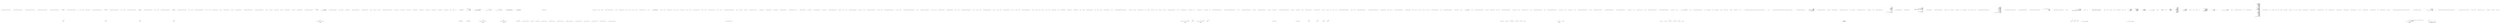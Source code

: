 digraph  {
n0 [cluster="CommandLine.Tests.Unit.Attributes.AttributesFixture.CustomOptionAttribute.CustomOptionAttribute(string)", label="Entry CommandLine.Tests.Unit.Attributes.AttributesFixture.CustomOptionAttribute.CustomOptionAttribute(string)", span="41-41"];
n1 [cluster="CommandLine.Tests.Unit.Attributes.AttributesFixture.CustomOptionAttribute.CustomOptionAttribute(string)", label="Exit CommandLine.Tests.Unit.Attributes.AttributesFixture.CustomOptionAttribute.CustomOptionAttribute(string)", span="41-41"];
n2 [cluster="CommandLine.Tests.Unit.Attributes.AttributesFixture.CustomOptionAttribute.CustomOptionAttribute(char, string)", label="Entry CommandLine.Tests.Unit.Attributes.AttributesFixture.CustomOptionAttribute.CustomOptionAttribute(char, string)", span="46-46"];
n3 [cluster="CommandLine.Tests.Unit.Attributes.AttributesFixture.CustomOptionAttribute.CustomOptionAttribute(char, string)", label="Exit CommandLine.Tests.Unit.Attributes.AttributesFixture.CustomOptionAttribute.CustomOptionAttribute(char, string)", span="46-46"];
n4 [cluster="CommandLine.Tests.Unit.Attributes.AttributesFixture.Short_name_with_line_terminator_throws_exception()", label="Entry CommandLine.Tests.Unit.Attributes.AttributesFixture.Short_name_with_line_terminator_throws_exception()", span="82-82"];
n5 [cluster="CommandLine.Tests.Unit.Attributes.AttributesFixture.Short_name_with_line_terminator_throws_exception()", label="Assert.Throws<ArgumentException>(() =>\r\n                new OptionAttribute('\n'))", span="84-85"];
n6 [cluster="CommandLine.Tests.Unit.Attributes.AttributesFixture.Short_name_with_line_terminator_throws_exception()", label="Exit CommandLine.Tests.Unit.Attributes.AttributesFixture.Short_name_with_line_terminator_throws_exception()", span="82-82"];
n7 [cluster="Unk.>", label="Entry Unk.>", span=""];
n8 [cluster="lambda expression", label="Entry lambda expression", span="84-85"];
n9 [cluster="lambda expression", label="new OptionAttribute('\n')", span="85-85"];
n10 [cluster="lambda expression", label="Exit lambda expression", span="84-85"];
n11 [cluster="CommandLine.OptionAttribute.OptionAttribute(char)", label="Entry CommandLine.OptionAttribute.OptionAttribute(char)", span="49-49"];
n12 [cluster="CommandLine.Tests.Unit.Attributes.AttributesFixture.Short_name_with_line_terminator_throws_exception_2()", label="Entry CommandLine.Tests.Unit.Attributes.AttributesFixture.Short_name_with_line_terminator_throws_exception_2()", span="89-89"];
n13 [cluster="CommandLine.Tests.Unit.Attributes.AttributesFixture.Short_name_with_line_terminator_throws_exception_2()", label="Assert.Throws<ArgumentException>(() =>\r\n                new OptionAttribute('\r'))", span="91-92"];
n14 [cluster="CommandLine.Tests.Unit.Attributes.AttributesFixture.Short_name_with_line_terminator_throws_exception_2()", label="Exit CommandLine.Tests.Unit.Attributes.AttributesFixture.Short_name_with_line_terminator_throws_exception_2()", span="89-89"];
n15 [cluster="lambda expression", label="Entry lambda expression", span="91-92"];
n16 [cluster="lambda expression", label="new OptionAttribute('\r')", span="92-92"];
n17 [cluster="lambda expression", label="Exit lambda expression", span="91-92"];
n18 [cluster="CommandLine.Tests.Unit.Attributes.AttributesFixture.Short_name_with_white_space_throws_exception()", label="Entry CommandLine.Tests.Unit.Attributes.AttributesFixture.Short_name_with_white_space_throws_exception()", span="96-96"];
n19 [cluster="CommandLine.Tests.Unit.Attributes.AttributesFixture.Short_name_with_white_space_throws_exception()", label="Assert.Throws<ArgumentException>(() =>\r\n                new OptionAttribute(' '))", span="98-99"];
n20 [cluster="CommandLine.Tests.Unit.Attributes.AttributesFixture.Short_name_with_white_space_throws_exception()", label="Exit CommandLine.Tests.Unit.Attributes.AttributesFixture.Short_name_with_white_space_throws_exception()", span="96-96"];
n21 [cluster="lambda expression", label="Entry lambda expression", span="98-99"];
n22 [cluster="lambda expression", label="new OptionAttribute(' ')", span="99-99"];
n23 [cluster="lambda expression", label="Exit lambda expression", span="98-99"];
n24 [cluster="CommandLine.Tests.Unit.Attributes.AttributesFixture.Short_name_with_white_space_throws_exception_2()", label="Entry CommandLine.Tests.Unit.Attributes.AttributesFixture.Short_name_with_white_space_throws_exception_2()", span="103-103"];
n25 [cluster="CommandLine.Tests.Unit.Attributes.AttributesFixture.Short_name_with_white_space_throws_exception_2()", label="Assert.Throws<ArgumentException>(() =>\r\n                new OptionAttribute('\t'))", span="105-106"];
n26 [cluster="CommandLine.Tests.Unit.Attributes.AttributesFixture.Short_name_with_white_space_throws_exception_2()", label="Exit CommandLine.Tests.Unit.Attributes.AttributesFixture.Short_name_with_white_space_throws_exception_2()", span="103-103"];
n27 [cluster="lambda expression", label="Entry lambda expression", span="105-106"];
n28 [cluster="lambda expression", label="new OptionAttribute('\t')", span="106-106"];
n29 [cluster="lambda expression", label="Exit lambda expression", span="105-106"];
n30 [cluster="CommandLine.Tests.Unit.Attributes.AttributesFixture.All_options_allow_one_character_in_short_name()", label="Entry CommandLine.Tests.Unit.Attributes.AttributesFixture.All_options_allow_one_character_in_short_name()", span="111-111"];
n31 [cluster="CommandLine.Tests.Unit.Attributes.AttributesFixture.All_options_allow_one_character_in_short_name()", label="new OptionAttribute('o', null)", span="113-113"];
n32 [cluster="CommandLine.Tests.Unit.Attributes.AttributesFixture.All_options_allow_one_character_in_short_name()", label="new OptionListAttribute('l', null)", span="114-114"];
n36 [cluster="CommandLine.OptionAttribute.OptionAttribute(char, string)", label="Entry CommandLine.OptionAttribute.OptionAttribute(char, string)", span="68-68"];
n33 [cluster="CommandLine.Tests.Unit.Attributes.AttributesFixture.All_options_allow_one_character_in_short_name()", label="new HelpOptionAttribute('?', null)", span="115-115"];
n37 [cluster="CommandLine.OptionListAttribute.OptionListAttribute(char, string)", label="Entry CommandLine.OptionListAttribute.OptionListAttribute(char, string)", span="61-61"];
n34 [cluster="CommandLine.Tests.Unit.Attributes.AttributesFixture.All_options_allow_one_character_in_short_name()", label="new CustomOptionAttribute('c', null)", span="116-116"];
n38 [cluster="CommandLine.HelpOptionAttribute.HelpOptionAttribute(char, string)", label="Entry CommandLine.HelpOptionAttribute.HelpOptionAttribute(char, string)", span="89-89"];
n35 [cluster="CommandLine.Tests.Unit.Attributes.AttributesFixture.All_options_allow_one_character_in_short_name()", label="Exit CommandLine.Tests.Unit.Attributes.AttributesFixture.All_options_allow_one_character_in_short_name()", span="111-111"];
n39 [cluster="CommandLine.Tests.Unit.Attributes.AttributesFixture.All_options_allow_null_value_in_short_name()", label="Entry CommandLine.Tests.Unit.Attributes.AttributesFixture.All_options_allow_null_value_in_short_name()", span="120-120"];
n40 [cluster="CommandLine.Tests.Unit.Attributes.AttributesFixture.All_options_allow_null_value_in_short_name()", label="new OptionAttribute(''option-attr'')", span="122-122"];
n41 [cluster="CommandLine.Tests.Unit.Attributes.AttributesFixture.All_options_allow_null_value_in_short_name()", label="new OptionListAttribute(''option-list-attr'')", span="123-123"];
n45 [cluster="CommandLine.OptionAttribute.OptionAttribute(string)", label="Entry CommandLine.OptionAttribute.OptionAttribute(string)", span="58-58"];
n42 [cluster="CommandLine.Tests.Unit.Attributes.AttributesFixture.All_options_allow_null_value_in_short_name()", label="new HelpOptionAttribute(''help-attr'')", span="124-124"];
n46 [cluster="CommandLine.OptionListAttribute.OptionListAttribute(string)", label="Entry CommandLine.OptionListAttribute.OptionListAttribute(string)", span="51-51"];
n43 [cluster="CommandLine.Tests.Unit.Attributes.AttributesFixture.All_options_allow_null_value_in_short_name()", label="new CustomOptionAttribute(''custom-attr'')", span="125-125"];
n47 [cluster="CommandLine.HelpOptionAttribute.HelpOptionAttribute(string)", label="Entry CommandLine.HelpOptionAttribute.HelpOptionAttribute(string)", span="74-74"];
n44 [cluster="CommandLine.Tests.Unit.Attributes.AttributesFixture.All_options_allow_null_value_in_short_name()", label="Exit CommandLine.Tests.Unit.Attributes.AttributesFixture.All_options_allow_null_value_in_short_name()", span="120-120"];
d57 [cluster="CommandLine.Tests.Unit.ParserTests.Parse_options_with_double_dash_in_verbs_scenario()", color=green, community=0, label="var expectedOptions = new AddOptions\r\n                {\r\n                    Patch = true,\r\n                    FileName = ''--strange-fn''\r\n                }", prediction=0, span="106-110"];
d56 [cluster="CommandLine.Tests.Unit.ParserTests.Parse_options_with_double_dash_in_verbs_scenario()", label="Entry CommandLine.Tests.Unit.ParserTests.Parse_options_with_double_dash_in_verbs_scenario()", span="103-103"];
d58 [cluster="CommandLine.Tests.Unit.ParserTests.Parse_options_with_double_dash_in_verbs_scenario()", label="var sut = new Parser(with => with.EnableDashDash = true)", span="111-111"];
d63 [cluster="CommandLine.Tests.Fakes.AddOptions.AddOptions()", label="Entry CommandLine.Tests.Fakes.AddOptions.AddOptions()", span="7-7"];
d61 [cluster="CommandLine.Tests.Unit.ParserTests.Parse_options_with_double_dash_in_verbs_scenario()", label="result.Value.ShouldBeEquivalentTo(expectedOptions, o => o.RespectingRuntimeTypes())", span="120-120"];
d62 [cluster="CommandLine.Tests.Unit.ParserTests.Parse_options_with_double_dash_in_verbs_scenario()", label="Exit CommandLine.Tests.Unit.ParserTests.Parse_options_with_double_dash_in_verbs_scenario()", span="103-103"];
d59 [cluster="CommandLine.Tests.Unit.ParserTests.Parse_options_with_double_dash_in_verbs_scenario()", label="var result = sut.ParseArguments(\r\n                new[] { ''add'', ''-p'', ''--'', ''--strange-fn'' },\r\n                typeof(AddOptions), typeof(CommitOptions), typeof(CloneOptions))", span="114-116"];
d8 [cluster="CommandLine.Parser.Parser(System.Action<CommandLine.ParserSettings>)", label="Entry CommandLine.Parser.Parser(System.Action<CommandLine.ParserSettings>)", span="36-36"];
d66 [cluster="lambda expression", label="with.EnableDashDash = true", span="111-111"];
d60 [cluster="CommandLine.Tests.Unit.ParserTests.Parse_options_with_double_dash_in_verbs_scenario()", label="Assert.IsType<AddOptions>(result.Value)", span="119-119"];
d45 [cluster="Unk.ShouldBeEquivalentTo", label="Entry Unk.ShouldBeEquivalentTo", span=""];
d68 [cluster="lambda expression", label="Entry lambda expression", span="120-120"];
d22 [cluster="CommandLine.Parser.ParseArguments(System.Collections.Generic.IEnumerable<string>, params System.Type[])", label="Entry CommandLine.Parser.ParseArguments(System.Collections.Generic.IEnumerable<string>, params System.Type[])", span="141-141"];
d2 [cluster="CommandLine.Tests.Unit.ParserTests.When_HelpWriter_is_set_help_screen_is_generated()", label="var sut = new Parser(with => with.HelpWriter = writer)", span="19-19"];
d17 [cluster="CommandLine.Tests.Unit.ParserTests.When_HelpWriter_is_set_help_screen_is_generated_in_verbs_scenario()", label="var sut = new Parser(with => with.HelpWriter = writer)", span="35-35"];
d28 [cluster="CommandLine.Tests.Unit.ParserTests.When_HelpWriter_is_set_help_screen_is_generated_in_verbs_scenario_using_generic_overload()", label="var sut = new Parser(with => with.HelpWriter = writer)", span="51-51"];
d48 [cluster="CommandLine.Tests.Unit.ParserTests.Parse_options_with_double_dash()", label="var sut = new Parser(with => with.EnableDashDash = true)", span="91-91"];
d120 [cluster="CommandLine.Tests.Unit.ParserTests.Explicit_help_request_with_immutable_instance_generates_help_screen()", label="var sut = new Parser(config => config.HelpWriter = help)", span="204-204"];
d145 [cluster="CommandLine.Tests.Unit.ParserTests.Explicit_version_request_generates_version_info_screen()", label="var sut = new Parser(config => config.HelpWriter = help)", span="236-236"];
d164 [cluster="CommandLine.Tests.Unit.ParserTests.Implicit_help_screen_in_verb_scenario()", label="var sut = new Parser(config => config.HelpWriter = help)", span="255-255"];
d183 [cluster="CommandLine.Tests.Unit.ParserTests.Double_dash_help_dispalys_verbs_index_in_verbs_scenario()", label="var sut = new Parser(config => config.HelpWriter = help)", span="280-280"];
d200 [cluster="CommandLine.Tests.Unit.ParserTests.Explicit_version_request_generates_version_info_screen_in_verbs_scenario(string)", label="var sut = new Parser(config => config.HelpWriter = help)", span="305-305"];
d65 [cluster="lambda expression", label="Entry lambda expression", span="111-111"];
d67 [cluster="lambda expression", label="Exit lambda expression", span="111-111"];
d64 [cluster="Unk.>", label="Entry Unk.>", span=""];
d41 [cluster="CommandLine.Tests.Unit.ParserTests.Parse_options()", label="result.Value.ShouldBeEquivalentTo(expectedOptions)", span="76-76"];
d50 [cluster="CommandLine.Tests.Unit.ParserTests.Parse_options_with_double_dash()", label="result.Value.ShouldBeEquivalentTo(expectedOptions)", span="98-98"];
d77 [cluster="CommandLine.Tests.Unit.ParserTests.Parse_verbs()", label="result.Value.ShouldBeEquivalentTo(expectedOptions, o => o.RespectingRuntimeTypes())", span="142-142"];
d88 [cluster="CommandLine.Tests.Unit.ParserTests.Parse_verbs_using_generic_overload()", label="result.Value.ShouldBeEquivalentTo(expectedOptions, o => o.RespectingRuntimeTypes())", span="163-163"];
d97 [cluster="CommandLine.Tests.Unit.ParserTests.Parse_to_immutable_instance()", label="result.Value.ShouldBeEquivalentTo(expectedOptions)", span="179-179"];
d170 [cluster="CommandLine.Tests.Unit.ParserTests.Implicit_help_screen_in_verb_scenario()", label="lines[1].ShouldBeEquivalentTo(''Copyright (c) 2005 - 2015 Giacomo Stelluti Scala'')", span="265-265"];
d171 [cluster="CommandLine.Tests.Unit.ParserTests.Implicit_help_screen_in_verb_scenario()", label="lines[2].ShouldBeEquivalentTo(''ERROR(S):'')", span="266-266"];
d172 [cluster="CommandLine.Tests.Unit.ParserTests.Implicit_help_screen_in_verb_scenario()", label="lines[3].ShouldBeEquivalentTo(''No verb selected.'')", span="267-267"];
d173 [cluster="CommandLine.Tests.Unit.ParserTests.Implicit_help_screen_in_verb_scenario()", label="lines[4].ShouldBeEquivalentTo(''add       Add file contents to the index.'')", span="268-268"];
d174 [cluster="CommandLine.Tests.Unit.ParserTests.Implicit_help_screen_in_verb_scenario()", label="lines[5].ShouldBeEquivalentTo(''commit    Record changes to the repository.'')", span="269-269"];
d175 [cluster="CommandLine.Tests.Unit.ParserTests.Implicit_help_screen_in_verb_scenario()", label="lines[6].ShouldBeEquivalentTo(''clone     Clone a repository into a new directory.'')", span="270-270"];
d176 [cluster="CommandLine.Tests.Unit.ParserTests.Implicit_help_screen_in_verb_scenario()", label="lines[7].ShouldBeEquivalentTo(''help      Display more information on a specific command.'')", span="271-271"];
d189 [cluster="CommandLine.Tests.Unit.ParserTests.Double_dash_help_dispalys_verbs_index_in_verbs_scenario()", label="lines[1].ShouldBeEquivalentTo(''Copyright (c) 2005 - 2015 Giacomo Stelluti Scala'')", span="290-290"];
d190 [cluster="CommandLine.Tests.Unit.ParserTests.Double_dash_help_dispalys_verbs_index_in_verbs_scenario()", label="lines[2].ShouldBeEquivalentTo(''add       Add file contents to the index.'')", span="291-291"];
d191 [cluster="CommandLine.Tests.Unit.ParserTests.Double_dash_help_dispalys_verbs_index_in_verbs_scenario()", label="lines[3].ShouldBeEquivalentTo(''commit    Record changes to the repository.'')", span="292-292"];
d192 [cluster="CommandLine.Tests.Unit.ParserTests.Double_dash_help_dispalys_verbs_index_in_verbs_scenario()", label="lines[4].ShouldBeEquivalentTo(''clone     Clone a repository into a new directory.'')", span="293-293"];
d193 [cluster="CommandLine.Tests.Unit.ParserTests.Double_dash_help_dispalys_verbs_index_in_verbs_scenario()", label="lines[5].ShouldBeEquivalentTo(''help      Display more information on a specific command.'')", span="294-294"];
d70 [cluster="lambda expression", label="Exit lambda expression", span="120-120"];
d69 [cluster="lambda expression", label="o.RespectingRuntimeTypes()", span="120-120"];
d18 [cluster="CommandLine.Tests.Unit.ParserTests.When_HelpWriter_is_set_help_screen_is_generated_in_verbs_scenario()", label="sut.ParseArguments(new string[] { }, typeof(AddOptions), typeof(CommitOptions), typeof(CloneOptions))", span="38-38"];
d75 [cluster="CommandLine.Tests.Unit.ParserTests.Parse_verbs()", label="var result = sut.ParseArguments(\r\n                new[] { ''clone'', ''-q'', ''http://gsscoder.github.com/'', ''http://yes-to-nooo.github.com/'' },\r\n                typeof(AddOptions), typeof(CommitOptions), typeof(CloneOptions))", span="136-138"];
d1 [cluster="CommandLine.Tests.Unit.ParserTests.When_HelpWriter_is_set_help_screen_is_generated()", label="var writer = new StringWriter()", span="18-18"];
d3 [cluster="CommandLine.Tests.Unit.ParserTests.When_HelpWriter_is_set_help_screen_is_generated()", label="sut.ParseArguments<FakeOptionWithRequired>(new string[] { })", span="22-22"];
d13 [cluster="lambda expression", label="with.HelpWriter = writer", span="19-19"];
d16 [cluster="CommandLine.Tests.Unit.ParserTests.When_HelpWriter_is_set_help_screen_is_generated_in_verbs_scenario()", label="var writer = new StringWriter()", span="34-34"];
d24 [cluster="lambda expression", label="with.HelpWriter = writer", span="35-35"];
d27 [cluster="CommandLine.Tests.Unit.ParserTests.When_HelpWriter_is_set_help_screen_is_generated_in_verbs_scenario_using_generic_overload()", label="var writer = new StringWriter()", span="50-50"];
d29 [cluster="CommandLine.Tests.Unit.ParserTests.When_HelpWriter_is_set_help_screen_is_generated_in_verbs_scenario_using_generic_overload()", label="sut.ParseArguments<AddOptions, CommitOptions, CloneOptions>(new string[] { })", span="54-54"];
d35 [cluster="lambda expression", label="with.HelpWriter = writer", span="51-51"];
d47 [cluster="CommandLine.Tests.Unit.ParserTests.Parse_options_with_double_dash()", label="var expectedOptions = new FakeOptionsWithValues\r\n                {\r\n                    StringValue = ''astring'',\r\n                    LongValue = 20L,\r\n                    StringSequence = new[] { ''--aaa'', ''-b'', ''--ccc'' },\r\n                    IntValue = 30\r\n                }", span="84-90"];
d49 [cluster="CommandLine.Tests.Unit.ParserTests.Parse_options_with_double_dash()", label="var result = sut.ParseArguments<FakeOptionsWithValues>(\r\n                new[] { ''--stringvalue'', ''astring'', ''--'', ''20'', ''--aaa'', ''-b'', ''--ccc'', ''30'' })", span="94-95"];
d54 [cluster="lambda expression", label="with.EnableDashDash = true", span="91-91"];
d119 [cluster="CommandLine.Tests.Unit.ParserTests.Explicit_help_request_with_immutable_instance_generates_help_screen()", label="var help = new StringWriter()", span="203-203"];
d121 [cluster="CommandLine.Tests.Unit.ParserTests.Explicit_help_request_with_immutable_instance_generates_help_screen()", label="sut.ParseArguments<FakeImmutableOptions>(new[] { ''--help'' })", span="207-207"];
d127 [cluster="lambda expression", label="config.HelpWriter = help", span="204-204"];
d144 [cluster="CommandLine.Tests.Unit.ParserTests.Explicit_version_request_generates_version_info_screen()", label="var help = new StringWriter()", span="235-235"];
d146 [cluster="CommandLine.Tests.Unit.ParserTests.Explicit_version_request_generates_version_info_screen()", label="sut.ParseArguments<FakeOptions>(new[] { ''--version'' })", span="239-239"];
d157 [cluster="lambda expression", label="config.HelpWriter = help", span="236-236"];
d163 [cluster="CommandLine.Tests.Unit.ParserTests.Implicit_help_screen_in_verb_scenario()", label="var help = new StringWriter()", span="254-254"];
d165 [cluster="CommandLine.Tests.Unit.ParserTests.Implicit_help_screen_in_verb_scenario()", label="sut.ParseArguments<AddOptions, CommitOptions, CloneOptions>(new string [] { })", span="258-258"];
d179 [cluster="lambda expression", label="config.HelpWriter = help", span="255-255"];
d182 [cluster="CommandLine.Tests.Unit.ParserTests.Double_dash_help_dispalys_verbs_index_in_verbs_scenario()", label="var help = new StringWriter()", span="279-279"];
d184 [cluster="CommandLine.Tests.Unit.ParserTests.Double_dash_help_dispalys_verbs_index_in_verbs_scenario()", label="sut.ParseArguments<AddOptions, CommitOptions, CloneOptions>(new [] { ''--help'' })", span="283-283"];
d196 [cluster="lambda expression", label="config.HelpWriter = help", span="280-280"];
d199 [cluster="CommandLine.Tests.Unit.ParserTests.Explicit_version_request_generates_version_info_screen_in_verbs_scenario(string)", label="var help = new StringWriter()", span="304-304"];
d201 [cluster="CommandLine.Tests.Unit.ParserTests.Explicit_version_request_generates_version_info_screen_in_verbs_scenario(string)", label="sut.ParseArguments<AddOptions, CommitOptions, CloneOptions>(new[] { command })", span="308-308"];
d209 [cluster="lambda expression", label="config.HelpWriter = help", span="305-305"];
d76 [cluster="CommandLine.Tests.Unit.ParserTests.Parse_verbs()", label="Assert.IsType<CloneOptions>(result.Value)", span="141-141"];
d87 [cluster="CommandLine.Tests.Unit.ParserTests.Parse_verbs_using_generic_overload()", label="Assert.IsType<CloneOptions>(result.Value)", span="162-162"];
d38 [cluster="CommandLine.Tests.Unit.ParserTests.Parse_options()", label="var expectedOptions = new FakeOptions\r\n                {\r\n                    StringValue = ''strvalue'', IntSequence = new[] { 1, 2, 3 }\r\n                }", span="66-69"];
d40 [cluster="CommandLine.Tests.Unit.ParserTests.Parse_options()", label="var result = sut.ParseArguments<FakeOptions>(new[] { ''--stringvalue=strvalue'', ''-i1'', ''2'', ''3'' })", span="73-73"];
d42 [cluster="CommandLine.Tests.Unit.ParserTests.Parse_options()", label="Exit CommandLine.Tests.Unit.ParserTests.Parse_options()", span="63-63"];
d51 [cluster="CommandLine.Tests.Unit.ParserTests.Parse_options_with_double_dash()", label="Exit CommandLine.Tests.Unit.ParserTests.Parse_options_with_double_dash()", span="81-81"];
d73 [cluster="CommandLine.Tests.Unit.ParserTests.Parse_verbs()", label="var expectedOptions = new CloneOptions\r\n                {\r\n                    Quiet = true,\r\n                    Urls = new[] { ''http://gsscoder.github.com/'', ''http://yes-to-nooo.github.com/'' }\r\n                }", span="128-132"];
d78 [cluster="CommandLine.Tests.Unit.ParserTests.Parse_verbs()", label="Exit CommandLine.Tests.Unit.ParserTests.Parse_verbs()", span="125-125"];
d80 [cluster="lambda expression", label="Entry lambda expression", span="142-142"];
d84 [cluster="CommandLine.Tests.Unit.ParserTests.Parse_verbs_using_generic_overload()", label="var expectedOptions = new CloneOptions\r\n            {\r\n                Quiet = true,\r\n                Urls = new[] { ''http://gsscoder.github.com/'', ''http://yes-to-nooo.github.com/'' }\r\n            }", span="150-154"];
d86 [cluster="CommandLine.Tests.Unit.ParserTests.Parse_verbs_using_generic_overload()", label="var result = sut.ParseArguments<AddOptions, CommitOptions, CloneOptions>(\r\n                new[] { ''clone'', ''-q'', ''http://gsscoder.github.com/'', ''http://yes-to-nooo.github.com/'' })", span="158-159"];
d89 [cluster="CommandLine.Tests.Unit.ParserTests.Parse_verbs_using_generic_overload()", label="Exit CommandLine.Tests.Unit.ParserTests.Parse_verbs_using_generic_overload()", span="147-147"];
d90 [cluster="lambda expression", label="Entry lambda expression", span="163-163"];
d94 [cluster="CommandLine.Tests.Unit.ParserTests.Parse_to_immutable_instance()", label="var expectedOptions = new FakeImmutableOptions(\r\n                ''strvalue'', new[] { 1, 2, 3 }, default(bool), default(long))", span="171-172"];
d96 [cluster="CommandLine.Tests.Unit.ParserTests.Parse_to_immutable_instance()", label="var result = sut.ParseArguments<FakeImmutableOptions>(new[] { ''--stringvalue=strvalue'', ''-i1'', ''2'', ''3'' })", span="176-176"];
d98 [cluster="CommandLine.Tests.Unit.ParserTests.Parse_to_immutable_instance()", label="Exit CommandLine.Tests.Unit.ParserTests.Parse_to_immutable_instance()", span="168-168"];
d168 [cluster="CommandLine.Tests.Unit.ParserTests.Implicit_help_screen_in_verb_scenario()", label="var lines = result.ToNotEmptyLines().TrimStringArray()", span="263-263"];
d169 [cluster="CommandLine.Tests.Unit.ParserTests.Implicit_help_screen_in_verb_scenario()", label="lines[0].Should().StartWithEquivalent(''CommandLine'')", span="264-264"];
d177 [cluster="CommandLine.Tests.Unit.ParserTests.Implicit_help_screen_in_verb_scenario()", label="Exit CommandLine.Tests.Unit.ParserTests.Implicit_help_screen_in_verb_scenario()", span="251-251"];
d187 [cluster="CommandLine.Tests.Unit.ParserTests.Double_dash_help_dispalys_verbs_index_in_verbs_scenario()", label="var lines = result.ToNotEmptyLines().TrimStringArray()", span="288-288"];
d188 [cluster="CommandLine.Tests.Unit.ParserTests.Double_dash_help_dispalys_verbs_index_in_verbs_scenario()", label="lines[0].Should().StartWithEquivalent(''CommandLine'')", span="289-289"];
d194 [cluster="CommandLine.Tests.Unit.ParserTests.Double_dash_help_dispalys_verbs_index_in_verbs_scenario()", label="Exit CommandLine.Tests.Unit.ParserTests.Double_dash_help_dispalys_verbs_index_in_verbs_scenario()", span="276-276"];
d71 [cluster="Unk.RespectingRuntimeTypes", label="Entry Unk.RespectingRuntimeTypes", span=""];
d19 [cluster="CommandLine.Tests.Unit.ParserTests.When_HelpWriter_is_set_help_screen_is_generated_in_verbs_scenario()", label="var text = writer.ToString()", span="41-41"];
d74 [cluster="CommandLine.Tests.Unit.ParserTests.Parse_verbs()", label="var sut = new Parser()", span="133-133"];
d0 [cluster="CommandLine.Tests.Unit.ParserTests.When_HelpWriter_is_set_help_screen_is_generated()", label="Entry CommandLine.Tests.Unit.ParserTests.When_HelpWriter_is_set_help_screen_is_generated()", span="15-15"];
d7 [cluster="System.IO.StringWriter.StringWriter()", label="Entry System.IO.StringWriter.StringWriter()", span="0-0"];
d4 [cluster="CommandLine.Tests.Unit.ParserTests.When_HelpWriter_is_set_help_screen_is_generated()", label="var text = writer.ToString()", span="25-25"];
d9 [cluster="CommandLine.Parser.ParseArguments<T>(System.Collections.Generic.IEnumerable<string>)", label="Entry CommandLine.Parser.ParseArguments<T>(System.Collections.Generic.IEnumerable<string>)", span="84-84"];
d214 [label=writer, span=""];
d12 [cluster="lambda expression", label="Entry lambda expression", span="19-19"];
d14 [cluster="lambda expression", label="Exit lambda expression", span="19-19"];
d15 [cluster="CommandLine.Tests.Unit.ParserTests.When_HelpWriter_is_set_help_screen_is_generated_in_verbs_scenario()", label="Entry CommandLine.Tests.Unit.ParserTests.When_HelpWriter_is_set_help_screen_is_generated_in_verbs_scenario()", span="31-31"];
d215 [label=writer, span=""];
d23 [cluster="lambda expression", label="Entry lambda expression", span="35-35"];
d25 [cluster="lambda expression", label="Exit lambda expression", span="35-35"];
d26 [cluster="CommandLine.Tests.Unit.ParserTests.When_HelpWriter_is_set_help_screen_is_generated_in_verbs_scenario_using_generic_overload()", label="Entry CommandLine.Tests.Unit.ParserTests.When_HelpWriter_is_set_help_screen_is_generated_in_verbs_scenario_using_generic_overload()", span="47-47"];
d30 [cluster="CommandLine.Tests.Unit.ParserTests.When_HelpWriter_is_set_help_screen_is_generated_in_verbs_scenario_using_generic_overload()", label="var text = writer.ToString()", span="57-57"];
d33 [cluster="CommandLine.Parser.ParseArguments<T1, T2, T3>(System.Collections.Generic.IEnumerable<string>)", label="Entry CommandLine.Parser.ParseArguments<T1, T2, T3>(System.Collections.Generic.IEnumerable<string>)", span="46-46"];
d216 [label=writer, span=""];
d34 [cluster="lambda expression", label="Entry lambda expression", span="51-51"];
d36 [cluster="lambda expression", label="Exit lambda expression", span="51-51"];
d46 [cluster="CommandLine.Tests.Unit.ParserTests.Parse_options_with_double_dash()", label="Entry CommandLine.Tests.Unit.ParserTests.Parse_options_with_double_dash()", span="81-81"];
d52 [cluster="CommandLine.Tests.Fakes.FakeOptionsWithValues.FakeOptionsWithValues()", label="Entry CommandLine.Tests.Fakes.FakeOptionsWithValues.FakeOptionsWithValues()", span="6-6"];
d53 [cluster="lambda expression", label="Entry lambda expression", span="91-91"];
d55 [cluster="lambda expression", label="Exit lambda expression", span="91-91"];
d118 [cluster="CommandLine.Tests.Unit.ParserTests.Explicit_help_request_with_immutable_instance_generates_help_screen()", label="Entry CommandLine.Tests.Unit.ParserTests.Explicit_help_request_with_immutable_instance_generates_help_screen()", span="200-200"];
d122 [cluster="CommandLine.Tests.Unit.ParserTests.Explicit_help_request_with_immutable_instance_generates_help_screen()", label="var result = help.ToString()", span="208-208"];
d218 [label=help, span=""];
d126 [cluster="lambda expression", label="Entry lambda expression", span="204-204"];
d128 [cluster="lambda expression", label="Exit lambda expression", span="204-204"];
d143 [cluster="CommandLine.Tests.Unit.ParserTests.Explicit_version_request_generates_version_info_screen()", label="Entry CommandLine.Tests.Unit.ParserTests.Explicit_version_request_generates_version_info_screen()", span="232-232"];
d147 [cluster="CommandLine.Tests.Unit.ParserTests.Explicit_version_request_generates_version_info_screen()", label="var result = help.ToString()", span="240-240"];
d220 [label=help, span=""];
d156 [cluster="lambda expression", label="Entry lambda expression", span="236-236"];
d158 [cluster="lambda expression", label="Exit lambda expression", span="236-236"];
d162 [cluster="CommandLine.Tests.Unit.ParserTests.Implicit_help_screen_in_verb_scenario()", label="Entry CommandLine.Tests.Unit.ParserTests.Implicit_help_screen_in_verb_scenario()", span="251-251"];
d166 [cluster="CommandLine.Tests.Unit.ParserTests.Implicit_help_screen_in_verb_scenario()", label="var result = help.ToString()", span="259-259"];
d221 [label=help, span=""];
d178 [cluster="lambda expression", label="Entry lambda expression", span="255-255"];
d180 [cluster="lambda expression", label="Exit lambda expression", span="255-255"];
d181 [cluster="CommandLine.Tests.Unit.ParserTests.Double_dash_help_dispalys_verbs_index_in_verbs_scenario()", label="Entry CommandLine.Tests.Unit.ParserTests.Double_dash_help_dispalys_verbs_index_in_verbs_scenario()", span="276-276"];
d185 [cluster="CommandLine.Tests.Unit.ParserTests.Double_dash_help_dispalys_verbs_index_in_verbs_scenario()", label="var result = help.ToString()", span="284-284"];
d222 [label=help, span=""];
d195 [cluster="lambda expression", label="Entry lambda expression", span="280-280"];
d197 [cluster="lambda expression", label="Exit lambda expression", span="280-280"];
d198 [cluster="CommandLine.Tests.Unit.ParserTests.Explicit_version_request_generates_version_info_screen_in_verbs_scenario(string)", label="Entry CommandLine.Tests.Unit.ParserTests.Explicit_version_request_generates_version_info_screen_in_verbs_scenario(string)", span="301-301"];
d202 [cluster="CommandLine.Tests.Unit.ParserTests.Explicit_version_request_generates_version_info_screen_in_verbs_scenario(string)", label="var result = help.ToString()", span="309-309"];
d223 [label=help, span=""];
d208 [cluster="lambda expression", label="Entry lambda expression", span="305-305"];
d210 [cluster="lambda expression", label="Exit lambda expression", span="305-305"];
d37 [cluster="CommandLine.Tests.Unit.ParserTests.Parse_options()", label="Entry CommandLine.Tests.Unit.ParserTests.Parse_options()", span="63-63"];
d39 [cluster="CommandLine.Tests.Unit.ParserTests.Parse_options()", label="var sut = new Parser()", span="70-70"];
d43 [cluster="CommandLine.Tests.Fakes.FakeOptions.FakeOptions()", label="Entry CommandLine.Tests.Fakes.FakeOptions.FakeOptions()", span="6-6"];
d72 [cluster="CommandLine.Tests.Unit.ParserTests.Parse_verbs()", label="Entry CommandLine.Tests.Unit.ParserTests.Parse_verbs()", span="125-125"];
d79 [cluster="CommandLine.Tests.Fakes.CloneOptions.CloneOptions()", label="Entry CommandLine.Tests.Fakes.CloneOptions.CloneOptions()", span="33-33"];
d82 [cluster="lambda expression", label="Exit lambda expression", span="142-142"];
d81 [cluster="lambda expression", label="o.RespectingRuntimeTypes()", span="142-142"];
d83 [cluster="CommandLine.Tests.Unit.ParserTests.Parse_verbs_using_generic_overload()", label="Entry CommandLine.Tests.Unit.ParserTests.Parse_verbs_using_generic_overload()", span="147-147"];
d85 [cluster="CommandLine.Tests.Unit.ParserTests.Parse_verbs_using_generic_overload()", label="var sut = new Parser()", span="155-155"];
d92 [cluster="lambda expression", label="Exit lambda expression", span="163-163"];
d91 [cluster="lambda expression", label="o.RespectingRuntimeTypes()", span="163-163"];
d93 [cluster="CommandLine.Tests.Unit.ParserTests.Parse_to_immutable_instance()", label="Entry CommandLine.Tests.Unit.ParserTests.Parse_to_immutable_instance()", span="168-168"];
d95 [cluster="CommandLine.Tests.Unit.ParserTests.Parse_to_immutable_instance()", label="var sut = new Parser()", span="173-173"];
d99 [cluster="CommandLine.Tests.Fakes.FakeImmutableOptions.FakeImmutableOptions(string, System.Collections.Generic.IEnumerable<int>, bool, long)", label="Entry CommandLine.Tests.Fakes.FakeImmutableOptions.FakeImmutableOptions(string, System.Collections.Generic.IEnumerable<int>, bool, long)", span="13-13"];
d167 [cluster="CommandLine.Tests.Unit.ParserTests.Implicit_help_screen_in_verb_scenario()", label="result.Length.Should().BeGreaterThan(0)", span="262-262"];
d153 [cluster="string.ToNotEmptyLines()", label="Entry string.ToNotEmptyLines()", span="10-10"];
d154 [cluster="System.Collections.Generic.IEnumerable<string>.TrimStringArray()", label="Entry System.Collections.Generic.IEnumerable<string>.TrimStringArray()", span="15-15"];
d108 [cluster="Unk.Should", label="Entry Unk.Should", span=""];
d155 [cluster="Unk.StartWithEquivalent", label="Entry Unk.StartWithEquivalent", span=""];
d186 [cluster="CommandLine.Tests.Unit.ParserTests.Double_dash_help_dispalys_verbs_index_in_verbs_scenario()", label="result.Length.Should().BeGreaterThan(0)", span="287-287"];
d20 [cluster="CommandLine.Tests.Unit.ParserTests.When_HelpWriter_is_set_help_screen_is_generated_in_verbs_scenario()", label="Assert.True(text.Length > 0)", span="42-42"];
d10 [cluster="System.IO.StringWriter.ToString()", label="Entry System.IO.StringWriter.ToString()", span="0-0"];
d44 [cluster="CommandLine.Parser.Parser()", label="Entry CommandLine.Parser.Parser()", span="25-25"];
d6 [cluster="CommandLine.Tests.Unit.ParserTests.When_HelpWriter_is_set_help_screen_is_generated()", label="Exit CommandLine.Tests.Unit.ParserTests.When_HelpWriter_is_set_help_screen_is_generated()", span="15-15"];
d5 [cluster="CommandLine.Tests.Unit.ParserTests.When_HelpWriter_is_set_help_screen_is_generated()", label="Assert.True(text.Length > 0)", span="26-26"];
d103 [cluster="CommandLine.Tests.Unit.ParserTests.Explicit_help_request_with_immutable_instance_generates_help_requested_error()", label="var result = sut.ParseArguments<FakeImmutableOptions>(new[] { ''--help'' })", span="191-191"];
d132 [cluster="CommandLine.Tests.Unit.ParserTests.Explicit_version_request_generates_version_requested_error()", label="var result = sut.ParseArguments<FakeOptions>(new[] { ''--version'' })", span="223-223"];
d21 [cluster="CommandLine.Tests.Unit.ParserTests.When_HelpWriter_is_set_help_screen_is_generated_in_verbs_scenario()", label="Exit CommandLine.Tests.Unit.ParserTests.When_HelpWriter_is_set_help_screen_is_generated_in_verbs_scenario()", span="31-31"];
d32 [cluster="CommandLine.Tests.Unit.ParserTests.When_HelpWriter_is_set_help_screen_is_generated_in_verbs_scenario_using_generic_overload()", label="Exit CommandLine.Tests.Unit.ParserTests.When_HelpWriter_is_set_help_screen_is_generated_in_verbs_scenario_using_generic_overload()", span="47-47"];
d31 [cluster="CommandLine.Tests.Unit.ParserTests.When_HelpWriter_is_set_help_screen_is_generated_in_verbs_scenario_using_generic_overload()", label="Assert.True(text.Length > 0)", span="58-58"];
d124 [cluster="CommandLine.Tests.Unit.ParserTests.Explicit_help_request_with_immutable_instance_generates_help_screen()", label="Exit CommandLine.Tests.Unit.ParserTests.Explicit_help_request_with_immutable_instance_generates_help_screen()", span="200-200"];
d123 [cluster="CommandLine.Tests.Unit.ParserTests.Explicit_help_request_with_immutable_instance_generates_help_screen()", label="result.Length.Should().BeGreaterThan(0)", span="211-211"];
d152 [cluster="CommandLine.Tests.Unit.ParserTests.Explicit_version_request_generates_version_info_screen()", label="Exit CommandLine.Tests.Unit.ParserTests.Explicit_version_request_generates_version_info_screen()", span="232-232"];
d148 [cluster="CommandLine.Tests.Unit.ParserTests.Explicit_version_request_generates_version_info_screen()", label="result.Length.Should().BeGreaterThan(0)", span="243-243"];
d149 [cluster="CommandLine.Tests.Unit.ParserTests.Explicit_version_request_generates_version_info_screen()", label="var lines = result.ToNotEmptyLines().TrimStringArray()", span="244-244"];
d207 [cluster="CommandLine.Tests.Unit.ParserTests.Explicit_version_request_generates_version_info_screen_in_verbs_scenario(string)", label="Exit CommandLine.Tests.Unit.ParserTests.Explicit_version_request_generates_version_info_screen_in_verbs_scenario(string)", span="301-301"];
d203 [cluster="CommandLine.Tests.Unit.ParserTests.Explicit_version_request_generates_version_info_screen_in_verbs_scenario(string)", label="result.Length.Should().BeGreaterThan(0)", span="312-312"];
d204 [cluster="CommandLine.Tests.Unit.ParserTests.Explicit_version_request_generates_version_info_screen_in_verbs_scenario(string)", label="var lines = result.ToNotEmptyLines().TrimStringArray()", span="313-313"];
d125 [cluster="Unk.BeGreaterThan", label="Entry Unk.BeGreaterThan", span=""];
d105 [cluster="CommandLine.Tests.Unit.ParserTests.Explicit_help_request_with_immutable_instance_generates_help_requested_error()", label="((NotParsed<FakeImmutableOptions>)result).Errors.Should().ContainSingle(e => e.Equals(expectedError))", span="195-195"];
d104 [cluster="CommandLine.Tests.Unit.ParserTests.Explicit_help_request_with_immutable_instance_generates_help_requested_error()", label="((NotParsed<FakeImmutableOptions>)result).Errors.Should().HaveCount(x => x == 1)", span="194-194"];
d134 [cluster="CommandLine.Tests.Unit.ParserTests.Explicit_version_request_generates_version_requested_error()", label="((NotParsed<FakeOptions>)result).Errors.Should().ContainSingle(e => e.Equals(expectedError))", span="227-227"];
d133 [cluster="CommandLine.Tests.Unit.ParserTests.Explicit_version_request_generates_version_requested_error()", label="((NotParsed<FakeOptions>)result).Errors.Should().HaveCount(x => x == 1)", span="226-226"];
d150 [cluster="CommandLine.Tests.Unit.ParserTests.Explicit_version_request_generates_version_info_screen()", label="lines.Should().HaveCount(x => x == 1)", span="245-245"];
d151 [cluster="CommandLine.Tests.Unit.ParserTests.Explicit_version_request_generates_version_info_screen()", label="lines[0].Should().StartWithEquivalent(''CommandLine'')", span="246-246"];
d205 [cluster="CommandLine.Tests.Unit.ParserTests.Explicit_version_request_generates_version_info_screen_in_verbs_scenario(string)", label="lines.Should().HaveCount(x => x == 1)", span="314-314"];
d206 [cluster="CommandLine.Tests.Unit.ParserTests.Explicit_version_request_generates_version_info_screen_in_verbs_scenario(string)", label="lines[0].Should().StartWithEquivalent(''CommandLine'')", span="315-315"];
d11 [cluster="Unk.True", label="Entry Unk.True", span=""];
d102 [cluster="CommandLine.Tests.Unit.ParserTests.Explicit_help_request_with_immutable_instance_generates_help_requested_error()", label="var sut = new Parser()", span="188-188"];
d131 [cluster="CommandLine.Tests.Unit.ParserTests.Explicit_version_request_generates_version_requested_error()", label="var sut = new Parser()", span="220-220"];
d101 [cluster="CommandLine.Tests.Unit.ParserTests.Explicit_help_request_with_immutable_instance_generates_help_requested_error()", label="var expectedError = new HelpRequestedError()", span="187-187"];
d106 [cluster="CommandLine.Tests.Unit.ParserTests.Explicit_help_request_with_immutable_instance_generates_help_requested_error()", label="Exit CommandLine.Tests.Unit.ParserTests.Explicit_help_request_with_immutable_instance_generates_help_requested_error()", span="184-184"];
d110 [cluster="Unk.ContainSingle", label="Entry Unk.ContainSingle", span=""];
d114 [cluster="lambda expression", label="Entry lambda expression", span="195-195"];
d109 [cluster="Unk.HaveCount", label="Entry Unk.HaveCount", span=""];
d111 [cluster="lambda expression", label="Entry lambda expression", span="194-194"];
d130 [cluster="CommandLine.Tests.Unit.ParserTests.Explicit_version_request_generates_version_requested_error()", label="var expectedError = new VersionRequestedError()", span="219-219"];
d135 [cluster="CommandLine.Tests.Unit.ParserTests.Explicit_version_request_generates_version_requested_error()", label="Exit CommandLine.Tests.Unit.ParserTests.Explicit_version_request_generates_version_requested_error()", span="216-216"];
d140 [cluster="lambda expression", label="Entry lambda expression", span="227-227"];
d137 [cluster="lambda expression", label="Entry lambda expression", span="226-226"];
d159 [cluster="lambda expression", label="Entry lambda expression", span="245-245"];
d211 [cluster="lambda expression", label="Entry lambda expression", span="314-314"];
d100 [cluster="CommandLine.Tests.Unit.ParserTests.Explicit_help_request_with_immutable_instance_generates_help_requested_error()", label="Entry CommandLine.Tests.Unit.ParserTests.Explicit_help_request_with_immutable_instance_generates_help_requested_error()", span="184-184"];
d107 [cluster="CommandLine.HelpRequestedError.HelpRequestedError()", label="Entry CommandLine.HelpRequestedError.HelpRequestedError()", span="357-357"];
d115 [cluster="lambda expression", label="e.Equals(expectedError)", span="195-195"];
d116 [cluster="lambda expression", label="Exit lambda expression", span="195-195"];
d113 [cluster="lambda expression", label="Exit lambda expression", span="194-194"];
d112 [cluster="lambda expression", label="x == 1", span="194-194"];
d129 [cluster="CommandLine.Tests.Unit.ParserTests.Explicit_version_request_generates_version_requested_error()", label="Entry CommandLine.Tests.Unit.ParserTests.Explicit_version_request_generates_version_requested_error()", span="216-216"];
d136 [cluster="CommandLine.VersionRequestedError.VersionRequestedError()", label="Entry CommandLine.VersionRequestedError.VersionRequestedError()", span="421-421"];
d141 [cluster="lambda expression", label="e.Equals(expectedError)", span="227-227"];
d142 [cluster="lambda expression", label="Exit lambda expression", span="227-227"];
d139 [cluster="lambda expression", label="Exit lambda expression", span="226-226"];
d138 [cluster="lambda expression", label="x == 1", span="226-226"];
d161 [cluster="lambda expression", label="Exit lambda expression", span="245-245"];
d160 [cluster="lambda expression", label="x == 1", span="245-245"];
d213 [cluster="lambda expression", label="Exit lambda expression", span="314-314"];
d212 [cluster="lambda expression", label="x == 1", span="314-314"];
d217 [label=expectedError, span=""];
d117 [cluster="Unk.Equals", label="Entry Unk.Equals", span=""];
d219 [label=expectedError, span=""];
m0_17 [cluster="Unk.Be", file="ErrorExtensions.cs", label="Entry Unk.Be", span=""];
m0_12 [cluster="CommandLine.Tests.Fakes.SimpleOptionsWithValueList.SimpleOptionsWithValueList()", file="ErrorExtensions.cs", label="Entry CommandLine.Tests.Fakes.SimpleOptionsWithValueList.SimpleOptionsWithValueList()", span="35-35"];
m0_16 [cluster="Unk.BeTrue", file="ErrorExtensions.cs", label="Entry Unk.BeTrue", span=""];
m0_34 [cluster="CommandLine.Tests.Unit.ValueListAttributeParsingFixture.Value_list_with_max_elem_outside_bounds()", file="ErrorExtensions.cs", label="Entry CommandLine.Tests.Unit.ValueListAttributeParsingFixture.Value_list_with_max_elem_outside_bounds()", span="76-76"];
m0_35 [cluster="CommandLine.Tests.Unit.ValueListAttributeParsingFixture.Value_list_with_max_elem_outside_bounds()", file="ErrorExtensions.cs", label="var options = new OptionsWithValueListMaximumThree()", span="78-78"];
m0_36 [cluster="CommandLine.Tests.Unit.ValueListAttributeParsingFixture.Value_list_with_max_elem_outside_bounds()", file="ErrorExtensions.cs", label="var parser = new Parser()", span="79-79"];
m0_37 [cluster="CommandLine.Tests.Unit.ValueListAttributeParsingFixture.Value_list_with_max_elem_outside_bounds()", file="ErrorExtensions.cs", label="var result = parser.ParseArguments(\r\n                    new string[] { ''file.a'', ''file.b'', ''file.c'', ''file.d'' }, options)", span="80-81"];
m0_38 [cluster="CommandLine.Tests.Unit.ValueListAttributeParsingFixture.Value_list_with_max_elem_outside_bounds()", file="ErrorExtensions.cs", label="result.Should().BeFalse()", span="83-83"];
m0_39 [cluster="CommandLine.Tests.Unit.ValueListAttributeParsingFixture.Value_list_with_max_elem_outside_bounds()", file="ErrorExtensions.cs", label="Exit CommandLine.Tests.Unit.ValueListAttributeParsingFixture.Value_list_with_max_elem_outside_bounds()", span="76-76"];
m0_18 [cluster="System.Console.WriteLine(object)", file="ErrorExtensions.cs", label="Entry System.Console.WriteLine(object)", span="0-0"];
m0_14 [cluster="CommandLine.Parser.ParseArguments(string[], object)", file="ErrorExtensions.cs", label="Entry CommandLine.Parser.ParseArguments(string[], object)", span="141-141"];
m0_33 [cluster="Unk.BeFalse", file="ErrorExtensions.cs", label="Entry Unk.BeFalse", span=""];
m0_32 [cluster="Unk.BeNull", file="ErrorExtensions.cs", label="Entry Unk.BeNull", span=""];
m0_19 [cluster="CommandLine.Tests.Unit.ValueListAttributeParsingFixture.Value_list_with_max_elem_inside_bounds()", file="ErrorExtensions.cs", label="Entry CommandLine.Tests.Unit.ValueListAttributeParsingFixture.Value_list_with_max_elem_inside_bounds()", span="59-59"];
m0_20 [cluster="CommandLine.Tests.Unit.ValueListAttributeParsingFixture.Value_list_with_max_elem_inside_bounds()", file="ErrorExtensions.cs", label="var options = new OptionsWithValueListMaximumThree()", span="61-61"];
m0_21 [cluster="CommandLine.Tests.Unit.ValueListAttributeParsingFixture.Value_list_with_max_elem_inside_bounds()", file="ErrorExtensions.cs", label="var parser = new Parser()", span="62-62"];
m0_22 [cluster="CommandLine.Tests.Unit.ValueListAttributeParsingFixture.Value_list_with_max_elem_inside_bounds()", file="ErrorExtensions.cs", label="var result = parser.ParseArguments(new string[] { ''file.a'', ''file.b'', ''file.c'' }, options)", span="63-63"];
m0_24 [cluster="CommandLine.Tests.Unit.ValueListAttributeParsingFixture.Value_list_with_max_elem_inside_bounds()", file="ErrorExtensions.cs", label="options.InputFilenames[0].Should().Be(''file.a'')", span="67-67"];
m0_25 [cluster="CommandLine.Tests.Unit.ValueListAttributeParsingFixture.Value_list_with_max_elem_inside_bounds()", file="ErrorExtensions.cs", label="options.InputFilenames[1].Should().Be(''file.b'')", span="68-68"];
m0_26 [cluster="CommandLine.Tests.Unit.ValueListAttributeParsingFixture.Value_list_with_max_elem_inside_bounds()", file="ErrorExtensions.cs", label="options.InputFilenames[2].Should().Be(''file.c'')", span="69-69"];
m0_27 [cluster="CommandLine.Tests.Unit.ValueListAttributeParsingFixture.Value_list_with_max_elem_inside_bounds()", file="ErrorExtensions.cs", label="options.OutputFile.Should().BeNull()", span="70-70"];
m0_28 [cluster="CommandLine.Tests.Unit.ValueListAttributeParsingFixture.Value_list_with_max_elem_inside_bounds()", file="ErrorExtensions.cs", label="options.Overwrite.Should().BeFalse()", span="71-71"];
m0_29 [cluster="CommandLine.Tests.Unit.ValueListAttributeParsingFixture.Value_list_with_max_elem_inside_bounds()", file="ErrorExtensions.cs", label="Console.WriteLine(options)", span="72-72"];
m0_23 [cluster="CommandLine.Tests.Unit.ValueListAttributeParsingFixture.Value_list_with_max_elem_inside_bounds()", file="ErrorExtensions.cs", label="result.Should().BeTrue()", span="65-65"];
m0_30 [cluster="CommandLine.Tests.Unit.ValueListAttributeParsingFixture.Value_list_with_max_elem_inside_bounds()", file="ErrorExtensions.cs", label="Exit CommandLine.Tests.Unit.ValueListAttributeParsingFixture.Value_list_with_max_elem_inside_bounds()", span="59-59"];
m0_49 [cluster="Unk.HaveCount", file="ErrorExtensions.cs", label="Entry Unk.HaveCount", span=""];
m0_40 [cluster="CommandLine.Tests.Unit.ValueListAttributeParsingFixture.Value_list_with_max_elem_set_to_zero_succeeds()", file="ErrorExtensions.cs", label="Entry CommandLine.Tests.Unit.ValueListAttributeParsingFixture.Value_list_with_max_elem_set_to_zero_succeeds()", span="87-87"];
m0_41 [cluster="CommandLine.Tests.Unit.ValueListAttributeParsingFixture.Value_list_with_max_elem_set_to_zero_succeeds()", file="ErrorExtensions.cs", label="var options = new OptionsWithValueListMaximumZero()", span="89-89"];
m0_42 [cluster="CommandLine.Tests.Unit.ValueListAttributeParsingFixture.Value_list_with_max_elem_set_to_zero_succeeds()", file="ErrorExtensions.cs", label="var parser = new Parser()", span="90-90"];
m0_43 [cluster="CommandLine.Tests.Unit.ValueListAttributeParsingFixture.Value_list_with_max_elem_set_to_zero_succeeds()", file="ErrorExtensions.cs", label="var result = parser.ParseArguments(new string[] { }, options)", span="91-91"];
m0_45 [cluster="CommandLine.Tests.Unit.ValueListAttributeParsingFixture.Value_list_with_max_elem_set_to_zero_succeeds()", file="ErrorExtensions.cs", label="options.Junk.Should().HaveCount(n => n == 0)", span="95-95"];
m0_46 [cluster="CommandLine.Tests.Unit.ValueListAttributeParsingFixture.Value_list_with_max_elem_set_to_zero_succeeds()", file="ErrorExtensions.cs", label="Console.WriteLine(options)", span="96-96"];
m0_44 [cluster="CommandLine.Tests.Unit.ValueListAttributeParsingFixture.Value_list_with_max_elem_set_to_zero_succeeds()", file="ErrorExtensions.cs", label="result.Should().BeTrue()", span="93-93"];
m0_47 [cluster="CommandLine.Tests.Unit.ValueListAttributeParsingFixture.Value_list_with_max_elem_set_to_zero_succeeds()", file="ErrorExtensions.cs", label="Exit CommandLine.Tests.Unit.ValueListAttributeParsingFixture.Value_list_with_max_elem_set_to_zero_succeeds()", span="87-87"];
m0_50 [cluster="lambda expression", file="ErrorExtensions.cs", label="Entry lambda expression", span="95-95"];
m0_51 [cluster="lambda expression", file="ErrorExtensions.cs", label="n == 0", span="95-95"];
m0_52 [cluster="lambda expression", file="ErrorExtensions.cs", label="Exit lambda expression", span="95-95"];
m0_48 [cluster="CommandLine.Tests.Fakes.OptionsWithValueListMaximumZero.OptionsWithValueListMaximumZero()", file="ErrorExtensions.cs", label="Entry CommandLine.Tests.Fakes.OptionsWithValueListMaximumZero.OptionsWithValueListMaximumZero()", span="36-36"];
m0_31 [cluster="CommandLine.Tests.Fakes.OptionsWithValueListMaximumThree.OptionsWithValueListMaximumThree()", file="ErrorExtensions.cs", label="Entry CommandLine.Tests.Fakes.OptionsWithValueListMaximumThree.OptionsWithValueListMaximumThree()", span="35-35"];
m0_53 [cluster="CommandLine.Tests.Unit.ValueListAttributeParsingFixture.Value_list_with_max_elem_set_to_zero_failes()", file="ErrorExtensions.cs", label="Entry CommandLine.Tests.Unit.ValueListAttributeParsingFixture.Value_list_with_max_elem_set_to_zero_failes()", span="100-100"];
m0_54 [cluster="CommandLine.Tests.Unit.ValueListAttributeParsingFixture.Value_list_with_max_elem_set_to_zero_failes()", file="ErrorExtensions.cs", label="var options = new OptionsWithValueListMaximumZero()", span="102-102"];
m0_55 [cluster="CommandLine.Tests.Unit.ValueListAttributeParsingFixture.Value_list_with_max_elem_set_to_zero_failes()", file="ErrorExtensions.cs", label="var parser = new Parser()", span="103-103"];
m0_56 [cluster="CommandLine.Tests.Unit.ValueListAttributeParsingFixture.Value_list_with_max_elem_set_to_zero_failes()", file="ErrorExtensions.cs", label="var result = parser.ParseArguments(new string[] { ''some'', ''value'' }, options)", span="104-104"];
m0_57 [cluster="CommandLine.Tests.Unit.ValueListAttributeParsingFixture.Value_list_with_max_elem_set_to_zero_failes()", file="ErrorExtensions.cs", label="result.Should().BeFalse()", span="106-106"];
m0_58 [cluster="CommandLine.Tests.Unit.ValueListAttributeParsingFixture.Value_list_with_max_elem_set_to_zero_failes()", file="ErrorExtensions.cs", label="Exit CommandLine.Tests.Unit.ValueListAttributeParsingFixture.Value_list_with_max_elem_set_to_zero_failes()", span="100-100"];
m0_0 [cluster="CommandLine.Tests.Unit.ValueListAttributeParsingFixture.Value_list_attribute_isolates_non_option_values()", file="ErrorExtensions.cs", label="Entry CommandLine.Tests.Unit.ValueListAttributeParsingFixture.Value_list_attribute_isolates_non_option_values()", span="41-41"];
m0_1 [cluster="CommandLine.Tests.Unit.ValueListAttributeParsingFixture.Value_list_attribute_isolates_non_option_values()", file="ErrorExtensions.cs", label="var options = new SimpleOptionsWithValueList()", span="43-43"];
m0_2 [cluster="CommandLine.Tests.Unit.ValueListAttributeParsingFixture.Value_list_attribute_isolates_non_option_values()", file="ErrorExtensions.cs", label="var parser = new Parser()", span="44-44"];
m0_3 [cluster="CommandLine.Tests.Unit.ValueListAttributeParsingFixture.Value_list_attribute_isolates_non_option_values()", file="ErrorExtensions.cs", label="var result = parser.ParseArguments(\r\n                new string[] { ''--switch'', ''file1.ext'', ''file2.ext'', ''file3.ext'', ''-s'', ''out.ext'' }, options)", span="45-46"];
m0_5 [cluster="CommandLine.Tests.Unit.ValueListAttributeParsingFixture.Value_list_attribute_isolates_non_option_values()", file="ErrorExtensions.cs", label="options.Items[0].Should().Be(''file1.ext'')", span="50-50"];
m0_6 [cluster="CommandLine.Tests.Unit.ValueListAttributeParsingFixture.Value_list_attribute_isolates_non_option_values()", file="ErrorExtensions.cs", label="options.Items[1].Should().Be(''file2.ext'')", span="51-51"];
m0_7 [cluster="CommandLine.Tests.Unit.ValueListAttributeParsingFixture.Value_list_attribute_isolates_non_option_values()", file="ErrorExtensions.cs", label="options.Items[2].Should().Be(''file3.ext'')", span="52-52"];
m0_8 [cluster="CommandLine.Tests.Unit.ValueListAttributeParsingFixture.Value_list_attribute_isolates_non_option_values()", file="ErrorExtensions.cs", label="options.StringValue.Should().Be(''out.ext'')", span="53-53"];
m0_9 [cluster="CommandLine.Tests.Unit.ValueListAttributeParsingFixture.Value_list_attribute_isolates_non_option_values()", file="ErrorExtensions.cs", label="options.BooleanValue.Should().BeTrue()", span="54-54"];
m0_10 [cluster="CommandLine.Tests.Unit.ValueListAttributeParsingFixture.Value_list_attribute_isolates_non_option_values()", file="ErrorExtensions.cs", label="Console.WriteLine(options)", span="55-55"];
m0_4 [cluster="CommandLine.Tests.Unit.ValueListAttributeParsingFixture.Value_list_attribute_isolates_non_option_values()", file="ErrorExtensions.cs", label="result.Should().BeTrue()", span="48-48"];
m0_11 [cluster="CommandLine.Tests.Unit.ValueListAttributeParsingFixture.Value_list_attribute_isolates_non_option_values()", file="ErrorExtensions.cs", label="Exit CommandLine.Tests.Unit.ValueListAttributeParsingFixture.Value_list_attribute_isolates_non_option_values()", span="41-41"];
m0_15 [cluster="Unk.Should", file="ErrorExtensions.cs", label="Entry Unk.Should", span=""];
m1_0 [cluster="CommandLine.ValueAttribute.ValueAttribute(int)", file="HelpText.cs", label="Entry CommandLine.ValueAttribute.ValueAttribute(int)", span="17-17"];
m1_1 [cluster="CommandLine.ValueAttribute.ValueAttribute(int)", file="HelpText.cs", label="this.index = index", span="19-19"];
m1_2 [cluster="CommandLine.ValueAttribute.ValueAttribute(int)", file="HelpText.cs", label="Exit CommandLine.ValueAttribute.ValueAttribute(int)", span="17-17"];
m1_3 [file="HelpText.cs", label="CommandLine.ValueAttribute", span=""];
m3_6 [cluster="CommandLine.Infrastructure.Maybe.Nothing<T>()", file="ParserTests.cs", label="Entry CommandLine.Infrastructure.Maybe.Nothing<T>()", span="63-63"];
m3_9 [cluster="System.Type.ToTargetType()", file="ParserTests.cs", label="Entry System.Type.ToTargetType()", span="47-47"];
m3_7 [cluster="CommandLine.Infrastructure.Maybe.Just<T>(T)", file="ParserTests.cs", label="Entry CommandLine.Infrastructure.Maybe.Just<T>(T)", span="68-68"];
m3_8 [cluster="T.ToMaybe<T>()", file="ParserTests.cs", label="Entry T.ToMaybe<T>()", span="79-79"];
m3_0 [cluster="CommandLine.Core.ValueSpecification.ValueSpecification(int, bool, CommandLine.Infrastructure.Maybe<int>, CommandLine.Infrastructure.Maybe<int>, CommandLine.Infrastructure.Maybe<object>, System.Type, CommandLine.Core.TargetType)", file="ParserTests.cs", label="Entry CommandLine.Core.ValueSpecification.ValueSpecification(int, bool, CommandLine.Infrastructure.Maybe<int>, CommandLine.Infrastructure.Maybe<int>, CommandLine.Infrastructure.Maybe<object>, System.Type, CommandLine.Core.TargetType)", span="11-11"];
m3_1 [cluster="CommandLine.Core.ValueSpecification.ValueSpecification(int, bool, CommandLine.Infrastructure.Maybe<int>, CommandLine.Infrastructure.Maybe<int>, CommandLine.Infrastructure.Maybe<object>, System.Type, CommandLine.Core.TargetType)", file="ParserTests.cs", label="this.index = index", span="15-15"];
m3_2 [cluster="CommandLine.Core.ValueSpecification.ValueSpecification(int, bool, CommandLine.Infrastructure.Maybe<int>, CommandLine.Infrastructure.Maybe<int>, CommandLine.Infrastructure.Maybe<object>, System.Type, CommandLine.Core.TargetType)", file="ParserTests.cs", label="Exit CommandLine.Core.ValueSpecification.ValueSpecification(int, bool, CommandLine.Infrastructure.Maybe<int>, CommandLine.Infrastructure.Maybe<int>, CommandLine.Infrastructure.Maybe<object>, System.Type, CommandLine.Core.TargetType)", span="11-11"];
m3_3 [cluster="CommandLine.Core.ValueSpecification.FromAttribute(CommandLine.ValueAttribute, System.Type)", file="ParserTests.cs", label="Entry CommandLine.Core.ValueSpecification.FromAttribute(CommandLine.ValueAttribute, System.Type)", span="18-18"];
m3_4 [cluster="CommandLine.Core.ValueSpecification.FromAttribute(CommandLine.ValueAttribute, System.Type)", file="ParserTests.cs", label="return new ValueSpecification(\r\n                attribute.Index,\r\n                attribute.Required,\r\n                attribute.Min == -1 ? Maybe.Nothing<int>() : Maybe.Just(attribute.Min),\r\n                attribute.Max == -1 ? Maybe.Nothing<int>() : Maybe.Just(attribute.Max),\r\n                attribute.Default.ToMaybe(),\r\n                conversionType,\r\n                conversionType.ToTargetType());", span="20-27"];
m3_5 [cluster="CommandLine.Core.ValueSpecification.FromAttribute(CommandLine.ValueAttribute, System.Type)", file="ParserTests.cs", label="Exit CommandLine.Core.ValueSpecification.FromAttribute(CommandLine.ValueAttribute, System.Type)", span="18-18"];
m3_10 [file="ParserTests.cs", label="CommandLine.Core.ValueSpecification", span=""];
m5_5 [cluster="System.ArgumentNullException.ArgumentNullException(string)", file="SpecificationPropertyExtensions.cs", label="Entry System.ArgumentNullException.ArgumentNullException(string)", span="0-0"];
m5_0 [cluster="CommandLine.Core.NameExtensions.MatchName(string, string, string, System.StringComparer)", file="SpecificationPropertyExtensions.cs", label="Entry CommandLine.Core.NameExtensions.MatchName(string, string, string, System.StringComparer)", span="8-8"];
m5_1 [cluster="CommandLine.Core.NameExtensions.MatchName(string, string, string, System.StringComparer)", file="SpecificationPropertyExtensions.cs", label="value == null", span="10-10"];
m5_3 [cluster="CommandLine.Core.NameExtensions.MatchName(string, string, string, System.StringComparer)", file="SpecificationPropertyExtensions.cs", label="return value.Length == 1\r\n               ? comparer.Equals(value, shortName)\r\n               : comparer.Equals(value, longName);", span="12-14"];
m5_2 [cluster="CommandLine.Core.NameExtensions.MatchName(string, string, string, System.StringComparer)", file="SpecificationPropertyExtensions.cs", label="throw new ArgumentNullException(''value'');", span="10-10"];
m5_4 [cluster="CommandLine.Core.NameExtensions.MatchName(string, string, string, System.StringComparer)", file="SpecificationPropertyExtensions.cs", label="Exit CommandLine.Core.NameExtensions.MatchName(string, string, string, System.StringComparer)", span="8-8"];
m5_6 [cluster="System.StringComparer.Equals(string, string)", file="SpecificationPropertyExtensions.cs", label="Entry System.StringComparer.Equals(string, string)", span="0-0"];
m6_74 [cluster="NameInfo.cstr", file="SpecificationPropertyRules.cs", label="Entry NameInfo.cstr", span=""];
m6_4 [cluster="CommandLine.Core.SpecificationPropertyRules.EnforceMutuallyExclusiveSet()", file="SpecificationPropertyRules.cs", label="Entry CommandLine.Core.SpecificationPropertyRules.EnforceMutuallyExclusiveSet()", span="24-24"];
m6_8 [cluster="CommandLine.Core.SpecificationPropertyRules.EnforceMutuallyExclusiveSet()", file="SpecificationPropertyRules.cs", label="return specProps =>\r\n            {\r\n                var options =\r\n                    from sp in specProps\r\n                    where sp.Specification.IsOption()\r\n                    where sp.Value.IsJust()\r\n                    let o = (OptionSpecification)sp.Specification\r\n                    where o.SetName.Length > 0\r\n                    select o;\r\n                var groups = from o in options\r\n                             group o by o.SetName into g\r\n                             select g;\r\n                if (groups.Count() > 1)\r\n                {\r\n                    return\r\n                        from o in options\r\n                        select new MutuallyExclusiveSetError(o.FromOptionSpecification(), o.SetName);\r\n                }\r\n                return Enumerable.Empty<Error>();\r\n            };", span="26-45"];
m6_9 [cluster="CommandLine.Core.SpecificationPropertyRules.EnforceMutuallyExclusiveSet()", file="SpecificationPropertyRules.cs", label="Exit CommandLine.Core.SpecificationPropertyRules.EnforceMutuallyExclusiveSet()", span="24-24"];
m6_6 [cluster="CommandLine.Core.SpecificationPropertyRules.EnforceRange()", file="SpecificationPropertyRules.cs", label="Entry CommandLine.Core.SpecificationPropertyRules.EnforceRange()", span="96-96"];
m6_40 [cluster="CommandLine.Core.SpecificationPropertyRules.EnforceRange()", color=green, community=0, file="SpecificationPropertyRules.cs", label="return specProps =>\r\n                {\r\n                    var options = specProps\r\n                        .Where(sp => sp.Specification.TargetType == TargetType.Sequence)\r\n                        .Where(sp => sp.Value.IsJust())\r\n                        .Where(sp =>\r\n                            (sp.Specification.Min.IsJust() && ((Array)sp.Value.FromJustStrict()).Length < sp.Specification.Min.FromJustStrict())\r\n                            || (sp.Specification.Max.IsJust() && ((Array)sp.Value.FromJustStrict()).Length > sp.Specification.Max.FromJustStrict())\r\n                        );\r\n                    if (options.Any())\r\n                    {\r\n                        return\r\n                            from s in options\r\n                            select new SequenceOutOfRangeError(s.Specification.FromSpecification());\r\n                    }\r\n                    return Enumerable.Empty<Error>();\r\n                };", prediction=1, span="98-114"];
m6_41 [cluster="CommandLine.Core.SpecificationPropertyRules.EnforceRange()", file="SpecificationPropertyRules.cs", label="Exit CommandLine.Core.SpecificationPropertyRules.EnforceRange()", span="96-96"];
m6_38 [cluster="CommandLine.MissingRequiredOptionError.MissingRequiredOptionError(CommandLine.NameInfo)", file="SpecificationPropertyRules.cs", label="Entry CommandLine.MissingRequiredOptionError.MissingRequiredOptionError(CommandLine.NameInfo)", span="316-316"];
m6_20 [cluster="MutuallyExclusiveSetError.cstr", file="SpecificationPropertyRules.cs", label="Entry MutuallyExclusiveSetError.cstr", span=""];
m6_49 [cluster="Unk.Any", file="SpecificationPropertyRules.cs", label="Entry Unk.Any", span=""];
m6_70 [cluster="CommandLine.Core.Token.IsName()", file="SpecificationPropertyRules.cs", label="Entry CommandLine.Core.Token.IsName()", span="128-128"];
m6_37 [cluster="CommandLine.Core.Specification.IsValue()", file="SpecificationPropertyRules.cs", label="Entry CommandLine.Core.Specification.IsValue()", span="15-15"];
m6_48 [cluster="Unk.Where", file="SpecificationPropertyRules.cs", label="Entry Unk.Where", span=""];
m6_22 [cluster="System.Linq.Enumerable.Empty<TResult>()", file="SpecificationPropertyRules.cs", label="Entry System.Linq.Enumerable.Empty<TResult>()", span="0-0"];
m6_60 [cluster="Unk.FromJustStrict", file="SpecificationPropertyRules.cs", label="Entry Unk.FromJustStrict", span=""];
m6_39 [cluster="Unk.FromSpecification", file="SpecificationPropertyRules.cs", label="Entry Unk.FromSpecification", span=""];
m6_33 [cluster="Unk.IsNothing", file="SpecificationPropertyRules.cs", label="Entry Unk.IsNothing", span=""];
m6_7 [cluster="CommandLine.Core.SpecificationPropertyRules.EnforceSingle(System.Collections.Generic.IEnumerable<CommandLine.Core.Token>)", file="SpecificationPropertyRules.cs", label="Entry CommandLine.Core.SpecificationPropertyRules.EnforceSingle(System.Collections.Generic.IEnumerable<CommandLine.Core.Token>)", span="117-117"];
m6_61 [cluster="CommandLine.Core.SpecificationPropertyRules.EnforceSingle(System.Collections.Generic.IEnumerable<CommandLine.Core.Token>)", file="SpecificationPropertyRules.cs", label="return specProps =>\r\n                {\r\n                    var specs = from sp in specProps\r\n                                where sp.Specification.IsOption()\r\n                                where sp.Value.IsJust()\r\n                                select (OptionSpecification)sp.Specification;\r\n                    var options = from t in tokens\r\n                                  where t.IsName()\r\n                                  join o in specs on t.Text equals o.UniqueName() into to\r\n                                  from o in to.DefaultIfEmpty()\r\n                                  where o != null\r\n                                  select new { o.ShortName, o.LongName };\r\n                    var groups = from x in options\r\n                                 group x by x into g\r\n                                 let count = g.Count()\r\n                                 select new { Value = g.Key, Count = count };\r\n                    var errors = from y in groups\r\n                                 where y.Count > 1\r\n                                 select new RepeatedOptionError(new NameInfo(y.Value.ShortName, y.Value.LongName));\r\n                    return errors;\r\n                };", span="119-139"];
m6_62 [cluster="CommandLine.Core.SpecificationPropertyRules.EnforceSingle(System.Collections.Generic.IEnumerable<CommandLine.Core.Token>)", file="SpecificationPropertyRules.cs", label="Exit CommandLine.Core.SpecificationPropertyRules.EnforceSingle(System.Collections.Generic.IEnumerable<CommandLine.Core.Token>)", span="117-117"];
m6_50 [cluster="CommandLine.SequenceOutOfRangeError.SequenceOutOfRangeError(CommandLine.NameInfo)", file="SpecificationPropertyRules.cs", label="Entry CommandLine.SequenceOutOfRangeError.SequenceOutOfRangeError(CommandLine.NameInfo)", span="360-360"];
m6_0 [cluster="CommandLine.Core.SpecificationPropertyRules.Lookup(System.Collections.Generic.IEnumerable<CommandLine.Core.Token>)", file="SpecificationPropertyRules.cs", label="Entry CommandLine.Core.SpecificationPropertyRules.Lookup(System.Collections.Generic.IEnumerable<CommandLine.Core.Token>)", span="12-12"];
m6_1 [cluster="CommandLine.Core.SpecificationPropertyRules.Lookup(System.Collections.Generic.IEnumerable<CommandLine.Core.Token>)", file="SpecificationPropertyRules.cs", label="return new List<Func<IEnumerable<SpecificationProperty>, IEnumerable<Error>>>\r\n                {\r\n                    EnforceMutuallyExclusiveSet(),\r\n                    EnforceRequired(),\r\n                    EnforceRange(),\r\n                    EnforceSingle(tokens)\r\n                };", span="15-21"];
m6_2 [cluster="CommandLine.Core.SpecificationPropertyRules.Lookup(System.Collections.Generic.IEnumerable<CommandLine.Core.Token>)", file="SpecificationPropertyRules.cs", label="Exit CommandLine.Core.SpecificationPropertyRules.Lookup(System.Collections.Generic.IEnumerable<CommandLine.Core.Token>)", span="12-12"];
m6_63 [cluster="lambda expression", file="SpecificationPropertyRules.cs", label="Entry lambda expression", span="119-139"];
m6_43 [cluster="lambda expression", color=green, community=0, file="SpecificationPropertyRules.cs", label="var options = specProps\r\n                        .Where(sp => sp.Specification.TargetType == TargetType.Sequence)\r\n                        .Where(sp => sp.Value.IsJust())\r\n                        .Where(sp =>\r\n                            (sp.Specification.Min.IsJust() && ((Array)sp.Value.FromJustStrict()).Length < sp.Specification.Min.FromJustStrict())\r\n                            || (sp.Specification.Max.IsJust() && ((Array)sp.Value.FromJustStrict()).Length > sp.Specification.Max.FromJustStrict())\r\n                        )", prediction=2, span="100-106"];
m6_42 [cluster="lambda expression", file="SpecificationPropertyRules.cs", label="Entry lambda expression", span="98-114"];
m6_44 [cluster="lambda expression", file="SpecificationPropertyRules.cs", label="options.Any()", span="107-107"];
m6_51 [cluster="lambda expression", file="SpecificationPropertyRules.cs", label="Entry lambda expression", span="101-101"];
m6_54 [cluster="lambda expression", file="SpecificationPropertyRules.cs", label="Entry lambda expression", span="102-102"];
m6_57 [cluster="lambda expression", file="SpecificationPropertyRules.cs", label="Entry lambda expression", span="103-105"];
m6_45 [cluster="lambda expression", file="SpecificationPropertyRules.cs", label="return\r\n                            from s in options\r\n                            select new SequenceOutOfRangeError(s.Specification.FromSpecification());", span="109-111"];
m6_58 [cluster="lambda expression", color=green, community=1, file="SpecificationPropertyRules.cs", label="(sp.Specification.Min.IsJust() && ((Array)sp.Value.FromJustStrict()).Length < sp.Specification.Min.FromJustStrict())\r\n                            || (sp.Specification.Max.IsJust() && ((Array)sp.Value.FromJustStrict()).Length > sp.Specification.Max.FromJustStrict())", prediction=3, span="104-105"];
m6_59 [cluster="lambda expression", file="SpecificationPropertyRules.cs", label="Exit lambda expression", span="103-105"];
m6_47 [cluster="lambda expression", file="SpecificationPropertyRules.cs", label="Exit lambda expression", span="98-114"];
m6_46 [cluster="lambda expression", file="SpecificationPropertyRules.cs", label="return Enumerable.Empty<Error>();", span="113-113"];
m6_53 [cluster="lambda expression", file="SpecificationPropertyRules.cs", label="Exit lambda expression", span="101-101"];
m6_52 [cluster="lambda expression", file="SpecificationPropertyRules.cs", label="sp.Specification.TargetType == TargetType.Sequence", span="101-101"];
m6_56 [cluster="lambda expression", file="SpecificationPropertyRules.cs", label="Exit lambda expression", span="102-102"];
m6_55 [cluster="lambda expression", file="SpecificationPropertyRules.cs", label="sp.Value.IsJust()", span="102-102"];
m6_11 [cluster="lambda expression", file="SpecificationPropertyRules.cs", label="var options =\r\n                    from sp in specProps\r\n                    where sp.Specification.IsOption()\r\n                    where sp.Value.IsJust()\r\n                    let o = (OptionSpecification)sp.Specification\r\n                    where o.SetName.Length > 0\r\n                    select o", span="28-34"];
m6_26 [cluster="lambda expression", file="SpecificationPropertyRules.cs", label="var requiredWithValue = from sp in specProps\r\n                    where sp.Specification.IsOption()\r\n                    where sp.Specification.Required\r\n                    where sp.Value.IsJust()\r\n                    let o = (OptionSpecification)sp.Specification\r\n                    where o.SetName.Length > 0\r\n                    select sp.Specification", span="52-58"];
m6_64 [cluster="lambda expression", file="SpecificationPropertyRules.cs", label="var specs = from sp in specProps\r\n                                where sp.Specification.IsOption()\r\n                                where sp.Value.IsJust()\r\n                                select (OptionSpecification)sp.Specification", span="121-124"];
m6_30 [cluster="lambda expression", file="SpecificationPropertyRules.cs", label="return\r\n                    from sp in missing\r\n                    select new MissingRequiredOptionError(sp.FromSpecification());", span="90-92"];
m6_10 [cluster="lambda expression", file="SpecificationPropertyRules.cs", label="Entry lambda expression", span="26-45"];
m6_12 [cluster="lambda expression", file="SpecificationPropertyRules.cs", label="var groups = from o in options\r\n                             group o by o.SetName into g\r\n                             select g", span="35-37"];
m6_14 [cluster="lambda expression", file="SpecificationPropertyRules.cs", label="return\r\n                        from o in options\r\n                        select new MutuallyExclusiveSetError(o.FromOptionSpecification(), o.SetName);", span="40-42"];
m6_25 [cluster="lambda expression", file="SpecificationPropertyRules.cs", label="Entry lambda expression", span="50-93"];
m6_27 [cluster="lambda expression", file="SpecificationPropertyRules.cs", label="var setWithRequiredValue = (\r\n                    from s in requiredWithValue\r\n                    let o = (OptionSpecification)s\r\n                    where o.SetName.Length > 0\r\n                    select o.SetName)\r\n                        .Distinct()", span="59-64"];
m6_29 [cluster="lambda expression", file="SpecificationPropertyRules.cs", label="var missing =\r\n                    requiredWithoutValue\r\n                        .Except(requiredWithValue)\r\n                        .Concat(\r\n                            from sp in specProps\r\n                            where sp.Specification.IsOption()\r\n                            where sp.Specification.Required\r\n                            where sp.Value.IsNothing()\r\n                            let o = (OptionSpecification)sp.Specification\r\n                            where o.SetName.Length == 0\r\n                            select sp.Specification)\r\n                        .Concat(\r\n                            from sp in specProps\r\n                            where sp.Specification.IsValue()\r\n                            where sp.Specification.Required\r\n                            where sp.Value.IsNothing()\r\n                            select sp.Specification)", span="73-89"];
m6_65 [cluster="lambda expression", file="SpecificationPropertyRules.cs", label="var options = from t in tokens\r\n                                  where t.IsName()\r\n                                  join o in specs on t.Text equals o.UniqueName() into to\r\n                                  from o in to.DefaultIfEmpty()\r\n                                  where o != null\r\n                                  select new { o.ShortName, o.LongName }", span="125-130"];
m6_15 [cluster="lambda expression", file="SpecificationPropertyRules.cs", label="return Enumerable.Empty<Error>();", span="44-44"];
m6_31 [cluster="lambda expression", file="SpecificationPropertyRules.cs", label="Exit lambda expression", span="50-93"];
m6_16 [cluster="lambda expression", file="SpecificationPropertyRules.cs", label="Exit lambda expression", span="26-45"];
m6_13 [cluster="lambda expression", file="SpecificationPropertyRules.cs", label="groups.Count() > 1", span="38-38"];
m6_28 [cluster="lambda expression", file="SpecificationPropertyRules.cs", label="var requiredWithoutValue = from sp in specProps\r\n                    where sp.Specification.IsOption()\r\n                    where sp.Specification.Required\r\n                    where sp.Value.IsNothing()\r\n                    let o = (OptionSpecification)sp.Specification\r\n                    where o.SetName.Length > 0\r\n                    where setWithRequiredValue.ContainsIfNotEmpty(o.SetName)\r\n                    select sp.Specification", span="65-72"];
m6_66 [cluster="lambda expression", file="SpecificationPropertyRules.cs", label="var groups = from x in options\r\n                                 group x by x into g\r\n                                 let count = g.Count()\r\n                                 select new { Value = g.Key, Count = count }", span="131-134"];
m6_68 [cluster="lambda expression", file="SpecificationPropertyRules.cs", label="return errors;", span="138-138"];
m6_67 [cluster="lambda expression", file="SpecificationPropertyRules.cs", label="var errors = from y in groups\r\n                                 where y.Count > 1\r\n                                 select new RepeatedOptionError(new NameInfo(y.Value.ShortName, y.Value.LongName))", span="135-137"];
m6_69 [cluster="lambda expression", file="SpecificationPropertyRules.cs", label="Exit lambda expression", span="119-139"];
m6_73 [cluster="CommandLine.RepeatedOptionError.RepeatedOptionError(CommandLine.NameInfo)", file="SpecificationPropertyRules.cs", label="Entry CommandLine.RepeatedOptionError.RepeatedOptionError(CommandLine.NameInfo)", span="371-371"];
m6_36 [cluster="Unk.Concat", file="SpecificationPropertyRules.cs", label="Entry Unk.Concat", span=""];
m6_5 [cluster="CommandLine.Core.SpecificationPropertyRules.EnforceRequired()", file="SpecificationPropertyRules.cs", label="Entry CommandLine.Core.SpecificationPropertyRules.EnforceRequired()", span="48-48"];
m6_23 [cluster="CommandLine.Core.SpecificationPropertyRules.EnforceRequired()", file="SpecificationPropertyRules.cs", label="return specProps =>\r\n            {\r\n                var requiredWithValue = from sp in specProps\r\n                    where sp.Specification.IsOption()\r\n                    where sp.Specification.Required\r\n                    where sp.Value.IsJust()\r\n                    let o = (OptionSpecification)sp.Specification\r\n                    where o.SetName.Length > 0\r\n                    select sp.Specification;\r\n                var setWithRequiredValue = (\r\n                    from s in requiredWithValue\r\n                    let o = (OptionSpecification)s\r\n                    where o.SetName.Length > 0\r\n                    select o.SetName)\r\n                        .Distinct();\r\n                var requiredWithoutValue = from sp in specProps\r\n                    where sp.Specification.IsOption()\r\n                    where sp.Specification.Required\r\n                    where sp.Value.IsNothing()\r\n                    let o = (OptionSpecification)sp.Specification\r\n                    where o.SetName.Length > 0\r\n                    where setWithRequiredValue.ContainsIfNotEmpty(o.SetName)\r\n                    select sp.Specification;\r\n                var missing =\r\n                    requiredWithoutValue\r\n                        .Except(requiredWithValue)\r\n                        .Concat(\r\n                            from sp in specProps\r\n                            where sp.Specification.IsOption()\r\n                            where sp.Specification.Required\r\n                            where sp.Value.IsNothing()\r\n                            let o = (OptionSpecification)sp.Specification\r\n                            where o.SetName.Length == 0\r\n                            select sp.Specification)\r\n                        .Concat(\r\n                            from sp in specProps\r\n                            where sp.Specification.IsValue()\r\n                            where sp.Specification.Required\r\n                            where sp.Value.IsNothing()\r\n                            select sp.Specification);\r\n                return\r\n                    from sp in missing\r\n                    select new MissingRequiredOptionError(sp.FromSpecification());\r\n            };", span="50-93"];
m6_24 [cluster="CommandLine.Core.SpecificationPropertyRules.EnforceRequired()", file="SpecificationPropertyRules.cs", label="Exit CommandLine.Core.SpecificationPropertyRules.EnforceRequired()", span="48-48"];
m6_18 [cluster="Unk.IsJust", file="SpecificationPropertyRules.cs", label="Entry Unk.IsJust", span=""];
m6_34 [cluster="Unk.ContainsIfNotEmpty", file="SpecificationPropertyRules.cs", label="Entry Unk.ContainsIfNotEmpty", span=""];
m6_71 [cluster="Unk.UniqueName", file="SpecificationPropertyRules.cs", label="Entry Unk.UniqueName", span=""];
m6_35 [cluster="Unk.Except", file="SpecificationPropertyRules.cs", label="Entry Unk.Except", span=""];
m6_72 [cluster="Unk.DefaultIfEmpty", file="SpecificationPropertyRules.cs", label="Entry Unk.DefaultIfEmpty", span=""];
m6_17 [cluster="CommandLine.Core.Specification.IsOption()", file="SpecificationPropertyRules.cs", label="Entry CommandLine.Core.Specification.IsOption()", span="10-10"];
m6_3 [cluster="System.Collections.Generic.List<T>.List()", file="SpecificationPropertyRules.cs", label="Entry System.Collections.Generic.List<T>.List()", span="0-0"];
m6_32 [cluster="Unk.Distinct", file="SpecificationPropertyRules.cs", label="Entry Unk.Distinct", span=""];
m6_19 [cluster="Unk.Count", file="SpecificationPropertyRules.cs", label="Entry Unk.Count", span=""];
m6_21 [cluster="Unk.FromOptionSpecification", file="SpecificationPropertyRules.cs", label="Entry Unk.FromOptionSpecification", span=""];
m6_82 [file="SpecificationPropertyRules.cs", label="System.Collections.Generic.IEnumerable<CommandLine.Core.Token>", span=""];
m7_3 [cluster="CommandLine.OptionListAttribute.OptionListAttribute(string)", file="StringExtensions.cs", label="Exit CommandLine.OptionListAttribute.OptionListAttribute(string)", span="58-58"];
m7_7 [cluster="CommandLine.OptionListAttribute.OptionListAttribute(char, string, char)", file="StringExtensions.cs", label="Entry CommandLine.OptionListAttribute.OptionListAttribute(char, string, char)", span="80-80"];
m7_8 [cluster="CommandLine.OptionListAttribute.OptionListAttribute(char, string, char)", file="StringExtensions.cs", label="Separator = separator", span="83-83"];
m7_9 [cluster="CommandLine.OptionListAttribute.OptionListAttribute(char, string, char)", file="StringExtensions.cs", label="Exit CommandLine.OptionListAttribute.OptionListAttribute(char, string, char)", span="80-80"];
m7_0 [cluster="CommandLine.OptionListAttribute.OptionListAttribute(char)", file="StringExtensions.cs", label="Entry CommandLine.OptionListAttribute.OptionListAttribute(char)", span="49-49"];
m7_1 [cluster="CommandLine.OptionListAttribute.OptionListAttribute(char)", file="StringExtensions.cs", label="Exit CommandLine.OptionListAttribute.OptionListAttribute(char)", span="49-49"];
m7_25 [cluster="CommandLine.Infrastructure.StringExtensions.SafeLength(string)", file="StringExtensions.cs", label="Entry CommandLine.Infrastructure.StringExtensions.SafeLength(string)", span="45-45"];
m7_26 [cluster="CommandLine.Infrastructure.StringExtensions.SafeLength(string)", color=green, community=0, file="StringExtensions.cs", label="return value == null ? 0 : value.Length;", prediction=4, span="47-47"];
m7_27 [cluster="CommandLine.Infrastructure.StringExtensions.SafeLength(string)", file="StringExtensions.cs", label="Exit CommandLine.Infrastructure.StringExtensions.SafeLength(string)", span="45-45"];
m7_4 [cluster="CommandLine.OptionListAttribute.OptionListAttribute(char, string)", file="StringExtensions.cs", label="Entry CommandLine.OptionListAttribute.OptionListAttribute(char, string)", span="68-68"];
m7_5 [cluster="CommandLine.OptionListAttribute.OptionListAttribute(char, string)", file="StringExtensions.cs", label="Separator = ':'", span="71-71"];
m7_6 [cluster="CommandLine.OptionListAttribute.OptionListAttribute(char, string)", file="StringExtensions.cs", label="Exit CommandLine.OptionListAttribute.OptionListAttribute(char, string)", span="68-68"];
m7_10 [file="StringExtensions.cs", label="CommandLine.OptionListAttribute", span=""];
m9_0 [cluster="CommandLine.Core.Scalar.Partition(System.Collections.Generic.IEnumerable<CommandLine.Core.Token>, System.Func<string, CommandLine.Infrastructure.Maybe<CommandLine.Core.TypeDescriptor>>)", file="TypeConverter.cs", label="Entry CommandLine.Core.Scalar.Partition(System.Collections.Generic.IEnumerable<CommandLine.Core.Token>, System.Func<string, CommandLine.Infrastructure.Maybe<CommandLine.Core.TypeDescriptor>>)", span="11-11"];
m9_1 [cluster="CommandLine.Core.Scalar.Partition(System.Collections.Generic.IEnumerable<CommandLine.Core.Token>, System.Func<string, CommandLine.Infrastructure.Maybe<CommandLine.Core.TypeDescriptor>>)", file="TypeConverter.cs", label="return from tseq in tokens.Pairwise(\r\n                (f, s) =>\r\n                        f.IsName() && s.IsValue()\r\n                            ? typeLookup(f.Text).Return(info =>\r\n                                    info.Tag == TypeDescriptorKind.Scalar ? new[] { f, s } : new Token[] { }, new Token[] { })\r\n                                    : new Token[] { })\r\n                   from t in tseq\r\n                   select t;", span="15-22"];
m9_2 [cluster="CommandLine.Core.Scalar.Partition(System.Collections.Generic.IEnumerable<CommandLine.Core.Token>, System.Func<string, CommandLine.Infrastructure.Maybe<CommandLine.Core.TypeDescriptor>>)", file="TypeConverter.cs", label="Exit CommandLine.Core.Scalar.Partition(System.Collections.Generic.IEnumerable<CommandLine.Core.Token>, System.Func<string, CommandLine.Infrastructure.Maybe<CommandLine.Core.TypeDescriptor>>)", span="11-11"];
m9_3 [cluster="System.Collections.Generic.IEnumerable<TSource>.Pairwise<TSource, TResult>(System.Func<TSource, TSource, TResult>)", file="TypeConverter.cs", label="Entry System.Collections.Generic.IEnumerable<TSource>.Pairwise<TSource, TResult>(System.Func<TSource, TSource, TResult>)", span="10-10"];
m9_11 [cluster="lambda expression", file="TypeConverter.cs", label="Entry lambda expression", span="18-19"];
m9_5 [cluster="lambda expression", file="TypeConverter.cs", label="f.IsName() && s.IsValue()\r\n                            ? typeLookup(f.Text).Return(info =>\r\n                                    info.Tag == TypeDescriptorKind.Scalar ? new[] { f, s } : new Token[] { }, new Token[] { })\r\n                                    : new Token[] { }", span="17-20"];
m9_4 [cluster="lambda expression", file="TypeConverter.cs", label="Entry lambda expression", span="16-20"];
m9_12 [cluster="lambda expression", file="TypeConverter.cs", label="info.Tag == TypeDescriptorKind.Scalar ? new[] { f, s } : new Token[] { }", span="19-19"];
m9_6 [cluster="lambda expression", file="TypeConverter.cs", label="Exit lambda expression", span="16-20"];
m9_13 [cluster="lambda expression", file="TypeConverter.cs", label="Exit lambda expression", span="18-19"];
m9_10 [cluster="CommandLine.Infrastructure.Maybe<T1>.Return<T1, T2>(System.Func<T1, T2>, T2)", file="TypeConverter.cs", label="Entry CommandLine.Infrastructure.Maybe<T1>.Return<T1, T2>(System.Func<T1, T2>, T2)", span="100-100"];
m9_7 [cluster="CommandLine.Core.Token.IsName()", file="TypeConverter.cs", label="Entry CommandLine.Core.Token.IsName()", span="68-68"];
m9_8 [cluster="CommandLine.Core.Token.IsValue()", file="TypeConverter.cs", label="Entry CommandLine.Core.Token.IsValue()", span="73-73"];
m9_9 [cluster="System.Func<T, TResult>.Invoke(T)", file="TypeConverter.cs", label="Entry System.Func<T, TResult>.Invoke(T)", span="0-0"];
m9_14 [file="TypeConverter.cs", label="System.Func<string, CommandLine.Infrastructure.Maybe<CommandLine.Core.TypeDescriptor>>", span=""];
m9_15 [file="TypeConverter.cs", label="CommandLine.Core.Token", span=""];
m9_16 [file="TypeConverter.cs", label="CommandLine.Core.Token", span=""];
n5 -> n8  [color=darkseagreen4, key=1, label="lambda expression", style=dashed];
n13 -> n15  [color=darkseagreen4, key=1, label="lambda expression", style=dashed];
n19 -> n21  [color=darkseagreen4, key=1, label="lambda expression", style=dashed];
n25 -> n27  [color=darkseagreen4, key=1, label="lambda expression", style=dashed];
d57 -> d61  [color=green, key=1, label=expectedOptions, style=dashed];
d61 -> d68  [color=darkseagreen4, key=1, label="lambda expression", style=dashed];
d59 -> d61  [color=darkseagreen4, key=1, label=result, style=dashed];
d77 -> d80  [color=darkseagreen4, key=1, label="lambda expression", style=dashed];
d88 -> d90  [color=darkseagreen4, key=1, label="lambda expression", style=dashed];
d75 -> d77  [color=darkseagreen4, key=1, label=result, style=dashed];
d47 -> d50  [color=darkseagreen4, key=1, label=expectedOptions, style=dashed];
d38 -> d41  [color=darkseagreen4, key=1, label=expectedOptions, style=dashed];
d73 -> d77  [color=darkseagreen4, key=1, label=expectedOptions, style=dashed];
d84 -> d88  [color=darkseagreen4, key=1, label=expectedOptions, style=dashed];
d86 -> d88  [color=darkseagreen4, key=1, label=result, style=dashed];
d94 -> d97  [color=darkseagreen4, key=1, label=expectedOptions, style=dashed];
d168 -> d170  [color=darkseagreen4, key=1, label=lines, style=dashed];
d168 -> d171  [color=darkseagreen4, key=1, label=lines, style=dashed];
d168 -> d172  [color=darkseagreen4, key=1, label=lines, style=dashed];
d168 -> d173  [color=darkseagreen4, key=1, label=lines, style=dashed];
d168 -> d174  [color=darkseagreen4, key=1, label=lines, style=dashed];
d168 -> d175  [color=darkseagreen4, key=1, label=lines, style=dashed];
d168 -> d176  [color=darkseagreen4, key=1, label=lines, style=dashed];
d187 -> d189  [color=darkseagreen4, key=1, label=lines, style=dashed];
d187 -> d190  [color=darkseagreen4, key=1, label=lines, style=dashed];
d187 -> d191  [color=darkseagreen4, key=1, label=lines, style=dashed];
d187 -> d192  [color=darkseagreen4, key=1, label=lines, style=dashed];
d187 -> d193  [color=darkseagreen4, key=1, label=lines, style=dashed];
d198 -> d201  [color=darkseagreen4, key=1, label=string, style=dashed];
d103 -> d105  [color=darkseagreen4, key=1, label=result, style=dashed];
d132 -> d134  [color=darkseagreen4, key=1, label=result, style=dashed];
d149 -> d151  [color=darkseagreen4, key=1, label=lines, style=dashed];
d204 -> d206  [color=darkseagreen4, key=1, label=lines, style=dashed];
d105 -> d114  [color=darkseagreen4, key=1, label="lambda expression", style=dashed];
d104 -> d111  [color=darkseagreen4, key=1, label="lambda expression", style=dashed];
d134 -> d140  [color=darkseagreen4, key=1, label="lambda expression", style=dashed];
d133 -> d137  [color=darkseagreen4, key=1, label="lambda expression", style=dashed];
d150 -> d159  [color=darkseagreen4, key=1, label="lambda expression", style=dashed];
d205 -> d211  [color=darkseagreen4, key=1, label="lambda expression", style=dashed];
d101 -> d105  [color=darkseagreen4, key=1, label=expectedError, style=dashed];
d101 -> d115  [color=darkseagreen4, key=1, label=expectedError, style=dashed];
d130 -> d134  [color=darkseagreen4, key=1, label=expectedError, style=dashed];
d130 -> d141  [color=darkseagreen4, key=1, label=expectedError, style=dashed];
d217 -> d115  [color=darkseagreen4, key=1, label=expectedError, style=dashed];
d219 -> d141  [color=darkseagreen4, key=1, label=expectedError, style=dashed];
m0_20 -> m0_24  [color=darkseagreen4, key=1, label=options, style=dashed];
m0_20 -> m0_25  [color=darkseagreen4, key=1, label=options, style=dashed];
m0_20 -> m0_26  [color=darkseagreen4, key=1, label=options, style=dashed];
m0_20 -> m0_27  [color=darkseagreen4, key=1, label=options, style=dashed];
m0_20 -> m0_28  [color=darkseagreen4, key=1, label=options, style=dashed];
m0_20 -> m0_29  [color=darkseagreen4, key=1, label=options, style=dashed];
m0_41 -> m0_45  [color=darkseagreen4, key=1, label=options, style=dashed];
m0_41 -> m0_46  [color=darkseagreen4, key=1, label=options, style=dashed];
m0_45 -> m0_50  [color=darkseagreen4, key=1, label="lambda expression", style=dashed];
m0_1 -> m0_5  [color=darkseagreen4, key=1, label=options, style=dashed];
m0_1 -> m0_6  [color=darkseagreen4, key=1, label=options, style=dashed];
m0_1 -> m0_7  [color=darkseagreen4, key=1, label=options, style=dashed];
m0_1 -> m0_8  [color=darkseagreen4, key=1, label=options, style=dashed];
m0_1 -> m0_9  [color=darkseagreen4, key=1, label=options, style=dashed];
m0_1 -> m0_10  [color=darkseagreen4, key=1, label=options, style=dashed];
m5_0 -> m5_3  [color=darkseagreen4, key=1, label=string, style=dashed];
m6_43 -> m6_51  [color=green, key=1, label="lambda expression", style=dashed];
m6_43 -> m6_54  [color=green, key=1, label="lambda expression", style=dashed];
m6_43 -> m6_57  [color=green, key=1, label="lambda expression", style=dashed];
m6_43 -> m6_45  [color=green, key=1, label=options, style=dashed];
m6_45 -> m6_45  [color=darkseagreen4, key=1, label=s, style=dashed];
m6_11 -> m6_14  [color=darkseagreen4, key=1, label=options, style=dashed];
m6_30 -> m6_30  [color=darkseagreen4, key=1, label=sp, style=dashed];
m6_14 -> m6_14  [color=darkseagreen4, key=1, label=o, style=dashed];
m9_0 -> m9_5  [color=darkseagreen4, key=1, label="System.Func<string, CommandLine.Infrastructure.Maybe<CommandLine.Core.TypeDescriptor>>", style=dashed];
m9_1 -> m9_4  [color=darkseagreen4, key=1, label="lambda expression", style=dashed];
m9_1 -> m9_1  [color=darkseagreen4, key=1, label=tseq, style=dashed];
m9_5 -> m9_11  [color=darkseagreen4, key=1, label="lambda expression", style=dashed];
m9_4 -> m9_12  [color=darkseagreen4, key=1, label="CommandLine.Core.Token", style=dashed];
m9_14 -> m9_5  [color=darkseagreen4, key=1, label="System.Func<string, CommandLine.Infrastructure.Maybe<CommandLine.Core.TypeDescriptor>>", style=dashed];
m9_15 -> m9_12  [color=darkseagreen4, key=1, label="CommandLine.Core.Token", style=dashed];
m9_16 -> m9_12  [color=darkseagreen4, key=1, label="CommandLine.Core.Token", style=dashed];
}
